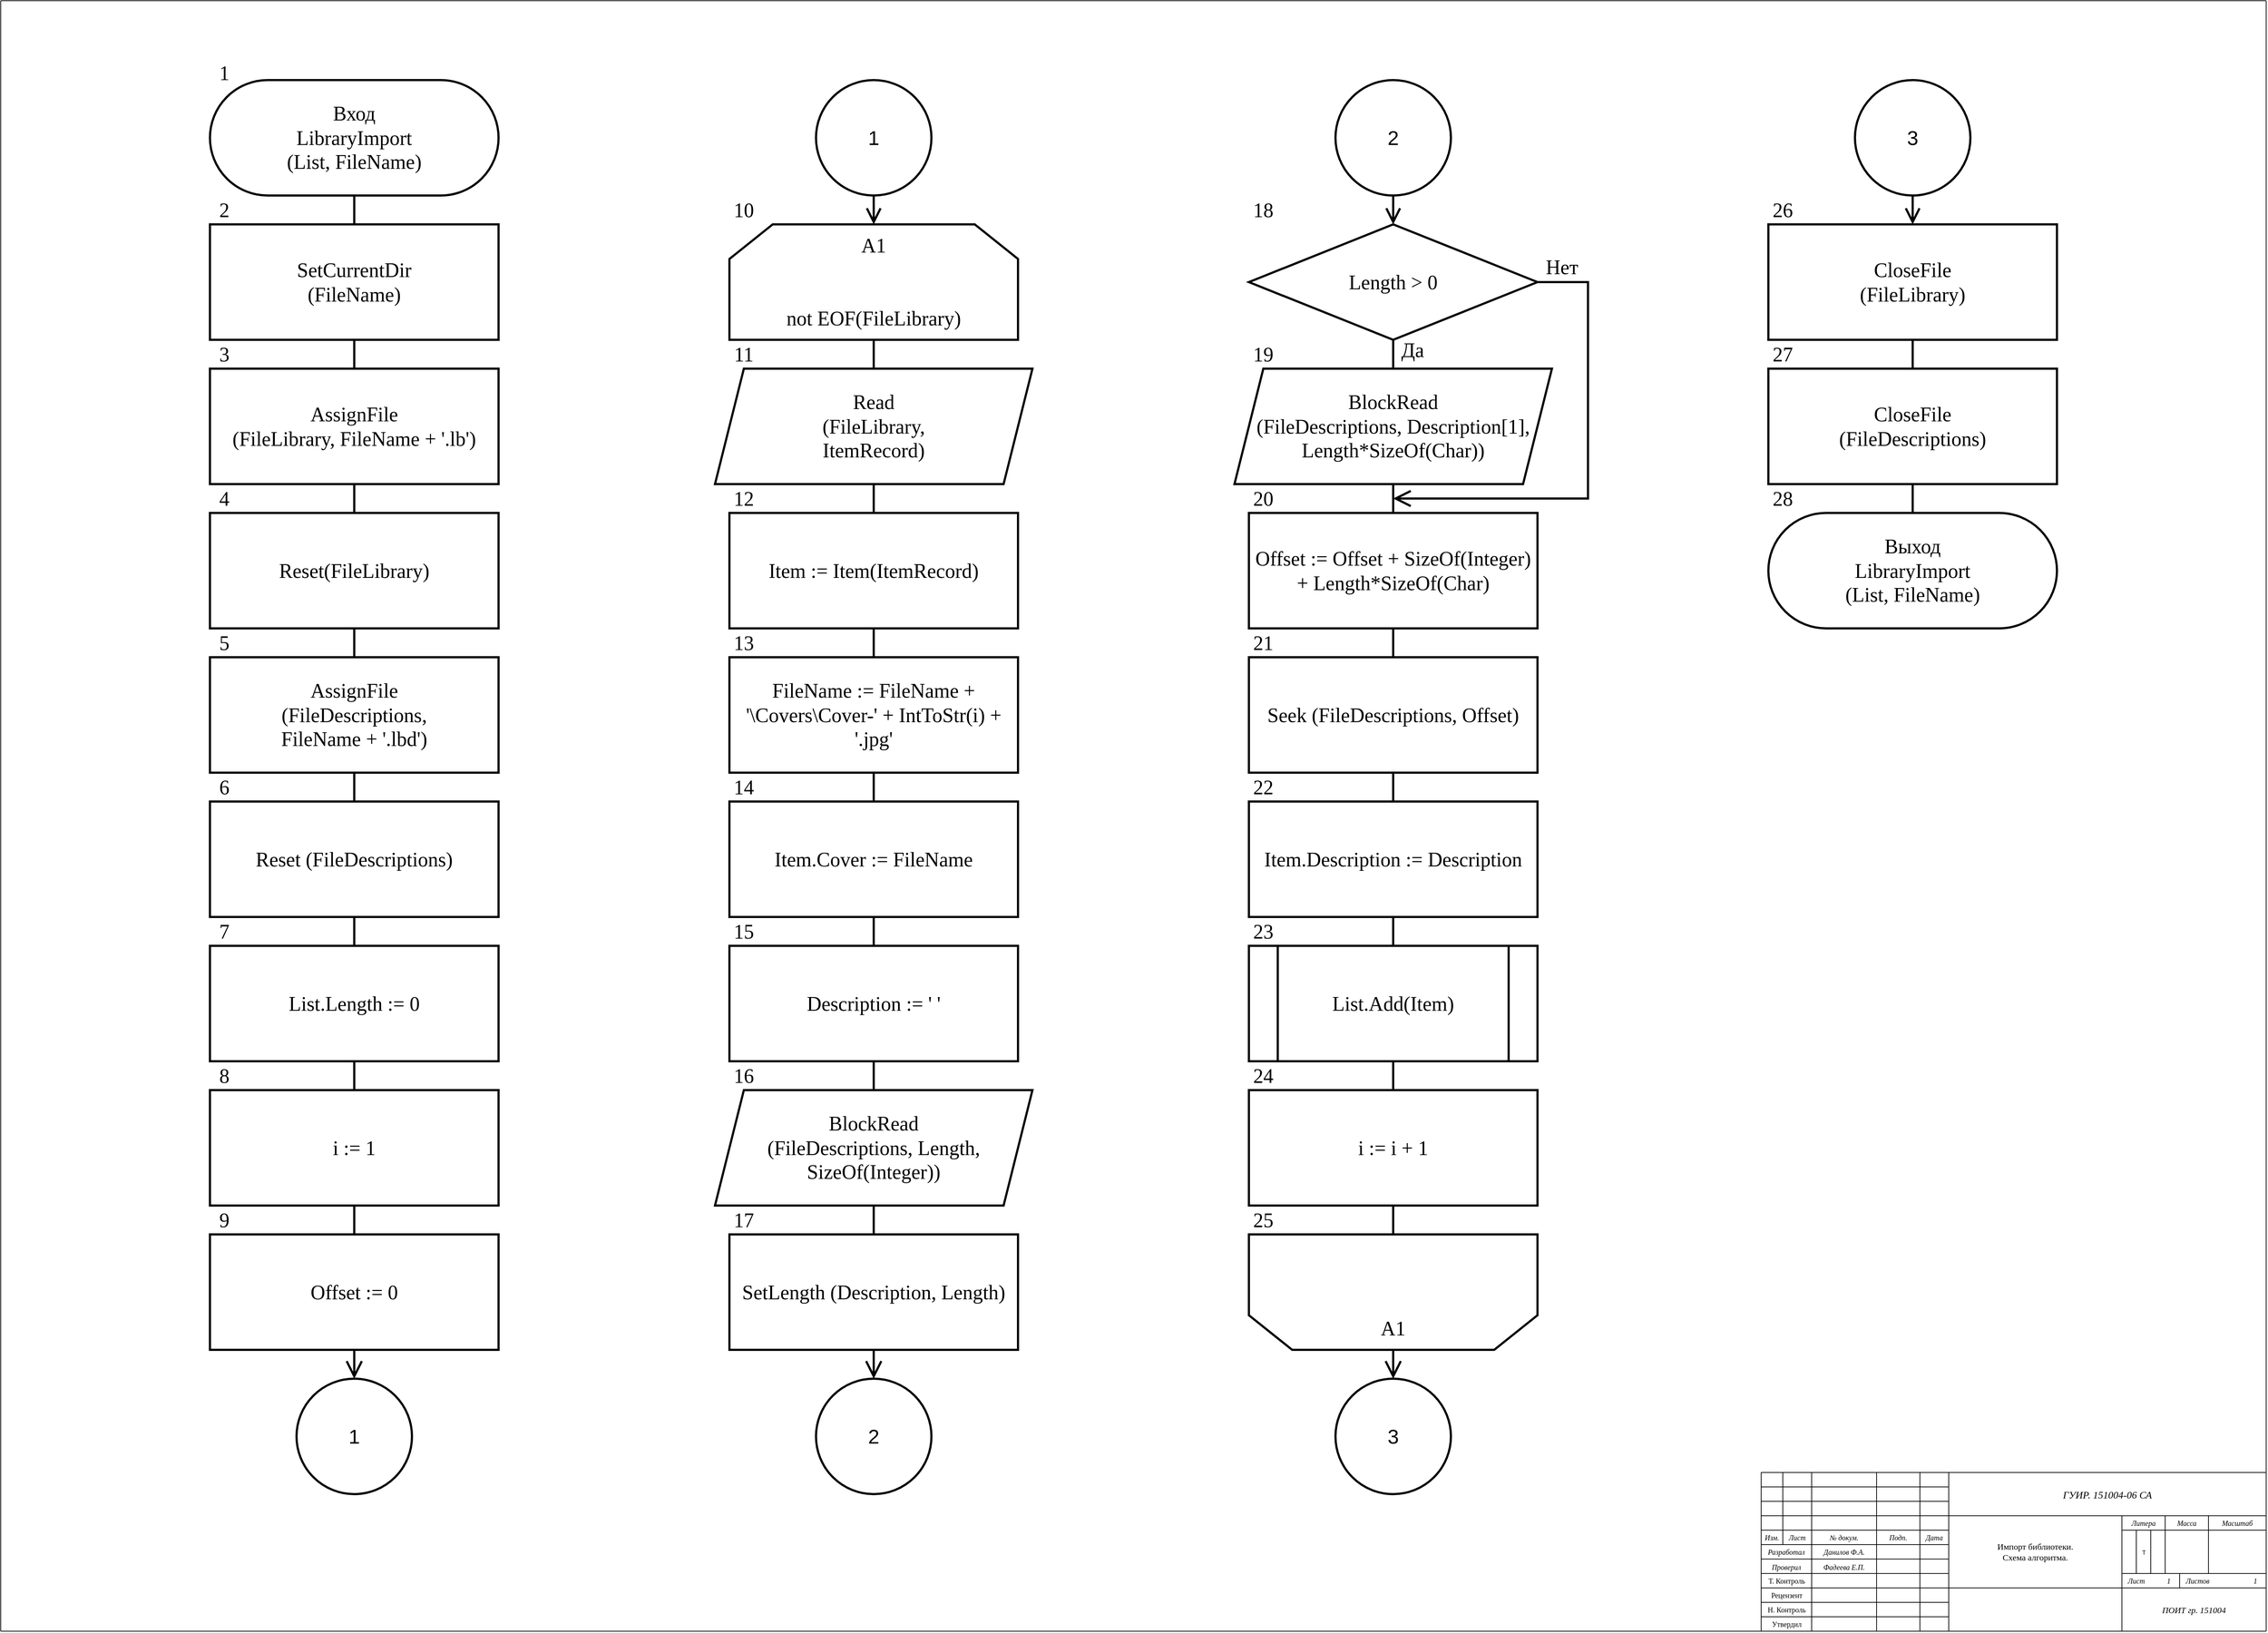 <mxfile version="16.5.1" type="device" pages="4"><diagram id="b_TIV87pcosbFDb4-95I" name="Page-1"><mxGraphModel dx="813" dy="490" grid="1" gridSize="10" guides="1" tooltips="1" connect="1" arrows="1" fold="1" page="1" pageScale="1" pageWidth="3300" pageHeight="2339" math="0" shadow="0"><root><mxCell id="0"/><mxCell id="1" parent="0"/><mxCell id="flblZkYbyNQ9tiGkdh4v-29" value="" style="group;strokeWidth=1;" parent="1" vertex="1" connectable="0"><mxGeometry x="2560" y="2080" width="700" height="220" as="geometry"/></mxCell><mxCell id="U5MXIK-24vMOK5HsXXuc-69" style="vsdxID=8;edgeStyle=none;startArrow=none;endArrow=none;startSize=5;endSize=5;strokeColor=#000000;spacingTop=0;spacingBottom=0;spacingLeft=0;spacingRight=0;verticalAlign=middle;html=1;labelBackgroundColor=#ffffff;rounded=0;strokeWidth=1;" parent="flblZkYbyNQ9tiGkdh4v-29" edge="1"><mxGeometry relative="1" as="geometry"><mxPoint as="offset"/><Array as="points"/><mxPoint as="sourcePoint"/><mxPoint x="700" as="targetPoint"/></mxGeometry></mxCell><mxCell id="U5MXIK-24vMOK5HsXXuc-68" style="vsdxID=6;edgeStyle=none;startArrow=none;endArrow=none;startSize=5;endSize=5;strokeColor=#000000;spacingTop=0;spacingBottom=0;spacingLeft=0;spacingRight=0;verticalAlign=middle;html=1;labelBackgroundColor=#ffffff;rounded=0;strokeWidth=1;" parent="flblZkYbyNQ9tiGkdh4v-29" edge="1"><mxGeometry relative="1" as="geometry"><mxPoint x="10" as="offset"/><Array as="points"/><mxPoint y="220" as="sourcePoint"/><mxPoint as="targetPoint"/></mxGeometry></mxCell><mxCell id="U5MXIK-24vMOK5HsXXuc-2" value="&lt;p style=&quot;margin-left: 0 ; margin-right: 0 ; margin-top: 0px ; margin-bottom: 0px ; text-indent: 0 ; direction: ltr&quot;&gt;&lt;font style=&quot;font-family: &amp;#34;times new roman&amp;#34; ; color: rgb(0 , 0 , 0) ; direction: ltr ; letter-spacing: 0px ; line-height: 140% ; opacity: 1&quot; size=&quot;1&quot;&gt;&lt;i&gt;Разработал&lt;/i&gt;&lt;/font&gt;&lt;/p&gt;" style="verticalAlign=middle;align=center;vsdxID=41;fillColor=none;gradientColor=none;shape=stencil(nZBLDoAgDERP0z3SIyjew0SURgSD+Lu9kMZoXLhwN9O+tukAlrNpJg1SzDH4QW/URgNYgZTkjA4UkwJUgGXng+6DX1zLfmoymdXo17xh5zmRJ6Q42BWCfc2oJfdAr+Yv+AP9Cb7OJ3H/2JG1HNGz/84klThPVCc=);strokeColor=none;labelBackgroundColor=none;rounded=0;html=1;whiteSpace=wrap;strokeWidth=1;" parent="flblZkYbyNQ9tiGkdh4v-29" vertex="1"><mxGeometry y="100" width="70" height="20" as="geometry"/></mxCell><mxCell id="U5MXIK-24vMOK5HsXXuc-4" value="&lt;p style=&quot;margin-left: 0 ; margin-right: 0 ; margin-top: 0px ; margin-bottom: 0px ; text-indent: 0 ; direction: ltr&quot;&gt;&lt;font style=&quot;font-family: &amp;#34;times new roman&amp;#34; ; color: rgb(0 , 0 , 0) ; direction: ltr ; letter-spacing: 0px ; line-height: 140% ; opacity: 1&quot; size=&quot;1&quot;&gt;&lt;i&gt;Подп.&lt;/i&gt;&lt;/font&gt;&lt;font style=&quot;font-size: 12px ; font-family: &amp;#34;times new roman&amp;#34; ; color: #000000 ; direction: ltr ; letter-spacing: 0px ; line-height: 140% ; opacity: 1&quot;&gt;&lt;br&gt;&lt;/font&gt;&lt;/p&gt;" style="verticalAlign=middle;align=center;vsdxID=45;fillColor=none;gradientColor=none;shape=stencil(nZBLDoAgDERP0z3SIyjew0SURgSD+Lu9kMZoXLhwN9O+tukAlrNpJg1SzDH4QW/URgNYgZTkjA4UkwJUgGXng+6DX1zLfmoymdXo17xh5zmRJ6Q42BWCfc2oJfdAr+Yv+AP9Cb7OJ3H/2JG1HNGz/84klThPVCc=);strokeColor=none;labelBackgroundColor=none;rounded=0;html=1;whiteSpace=wrap;strokeWidth=1;" parent="flblZkYbyNQ9tiGkdh4v-29" vertex="1"><mxGeometry x="160" y="80" width="60" height="20" as="geometry"/></mxCell><mxCell id="U5MXIK-24vMOK5HsXXuc-5" value="&lt;p style=&quot;margin-left: 0 ; margin-right: 0 ; margin-top: 0px ; margin-bottom: 0px ; text-indent: 0 ; direction: ltr&quot;&gt;&lt;font style=&quot;font-family: &amp;#34;times new roman&amp;#34; ; color: rgb(0 , 0 , 0) ; direction: ltr ; letter-spacing: 0px ; line-height: 140% ; opacity: 1&quot; size=&quot;1&quot;&gt;&lt;i&gt;Литера&lt;/i&gt;&lt;/font&gt;&lt;font style=&quot;font-size: 12px ; font-family: &amp;#34;times new roman&amp;#34; ; color: #000000 ; direction: ltr ; letter-spacing: 0px ; line-height: 140% ; opacity: 1&quot;&gt;&lt;br&gt;&lt;/font&gt;&lt;/p&gt;" style="verticalAlign=middle;align=center;vsdxID=46;fillColor=none;gradientColor=none;shape=stencil(nZBLDoAgDERP0z3SIyjew0SURgSD+Lu9kMZoXLhwN9O+tukAlrNpJg1SzDH4QW/URgNYgZTkjA4UkwJUgGXng+6DX1zLfmoymdXo17xh5zmRJ6Q42BWCfc2oJfdAr+Yv+AP9Cb7OJ3H/2JG1HNGz/84klThPVCc=);strokeColor=none;labelBackgroundColor=none;rounded=0;html=1;whiteSpace=wrap;strokeWidth=1;" parent="flblZkYbyNQ9tiGkdh4v-29" vertex="1"><mxGeometry x="500" y="60" width="60" height="20" as="geometry"/></mxCell><mxCell id="U5MXIK-24vMOK5HsXXuc-7" style="vsdxID=48;edgeStyle=none;startArrow=none;endArrow=none;startSize=5;endSize=5;strokeColor=#000000;spacingTop=0;spacingBottom=0;spacingLeft=0;spacingRight=0;verticalAlign=middle;html=1;labelBackgroundColor=#ffffff;rounded=0;strokeWidth=1;" parent="flblZkYbyNQ9tiGkdh4v-29" edge="1"><mxGeometry relative="1" as="geometry"><mxPoint x="10" as="offset"/><Array as="points"><mxPoint x="580" y="150"/></Array><mxPoint x="580" y="160" as="sourcePoint"/><mxPoint x="580" y="140" as="targetPoint"/></mxGeometry></mxCell><mxCell id="U5MXIK-24vMOK5HsXXuc-9" value="&lt;p style=&quot;margin-left: 0 ; margin-right: 0 ; margin-top: 0px ; margin-bottom: 0px ; text-indent: 0 ; direction: ltr&quot;&gt;&lt;font style=&quot;font-family: &amp;#34;times new roman&amp;#34; ; color: rgb(0 , 0 , 0) ; direction: ltr ; letter-spacing: 0px ; line-height: 140% ; opacity: 1&quot; size=&quot;1&quot;&gt;&lt;i style=&quot;font-size: 14px&quot;&gt;ГУИР. 151004-06 СА&lt;/i&gt;&lt;/font&gt;&lt;font style=&quot;font-size: 19px ; font-family: &amp;#34;times new roman&amp;#34; ; color: #000000 ; direction: ltr ; letter-spacing: 0px ; line-height: 140% ; opacity: 1&quot;&gt;&lt;br&gt;&lt;/font&gt;&lt;/p&gt;" style="verticalAlign=middle;align=center;vsdxID=50;fillColor=none;gradientColor=none;shape=stencil(nZBLDoAgDERP0z3SIyjew0SURgSD+Lu9kMZoXLhwN9O+tukAlrNpJg1SzDH4QW/URgNYgZTkjA4UkwJUgGXng+6DX1zLfmoymdXo17xh5zmRJ6Q42BWCfc2oJfdAr+Yv+AP9Cb7OJ3H/2JG1HNGz/84klThPVCc=);strokeColor=none;labelBackgroundColor=none;rounded=0;html=1;whiteSpace=wrap;strokeWidth=1;" parent="flblZkYbyNQ9tiGkdh4v-29" vertex="1"><mxGeometry x="260" width="440" height="60" as="geometry"/></mxCell><mxCell id="U5MXIK-24vMOK5HsXXuc-14" value="&lt;p style=&quot;margin: 0px ; text-indent: 0px ; direction: ltr&quot;&gt;&lt;font style=&quot;font-size: 12px&quot;&gt;&lt;span style=&quot;font-family: &amp;#34;times new roman&amp;#34;&quot;&gt;Импорт библиотеки.&lt;/span&gt;&lt;br&gt;&lt;/font&gt;&lt;/p&gt;&lt;p style=&quot;margin: 0px ; text-indent: 0px ; direction: ltr&quot;&gt;&lt;font face=&quot;times new roman&quot; style=&quot;font-size: 12px&quot;&gt;Схема алгоритма.&lt;/font&gt;&lt;/p&gt;" style="verticalAlign=middle;align=center;vsdxID=51;fillColor=none;gradientColor=none;shape=stencil(nZBLDoAgDERP0z3SIyjew0SURgSD+Lu9kMZoXLhwN9O+tukAlrNpJg1SzDH4QW/URgNYgZTkjA4UkwJUgGXng+6DX1zLfmoymdXo17xh5zmRJ6Q42BWCfc2oJfdAr+Yv+AP9Cb7OJ3H/2JG1HNGz/84klThPVCc=);strokeColor=none;labelBackgroundColor=none;rounded=0;html=1;whiteSpace=wrap;strokeWidth=1;" parent="flblZkYbyNQ9tiGkdh4v-29" vertex="1"><mxGeometry x="260" y="60" width="240" height="100" as="geometry"/></mxCell><mxCell id="U5MXIK-24vMOK5HsXXuc-66" style="vsdxID=1;edgeStyle=none;startArrow=none;endArrow=none;startSize=5;endSize=5;strokeColor=#000000;spacingTop=0;spacingBottom=0;spacingLeft=0;spacingRight=0;verticalAlign=middle;html=1;labelBackgroundColor=#ffffff;rounded=0;strokeWidth=1;" parent="flblZkYbyNQ9tiGkdh4v-29" edge="1"><mxGeometry relative="1" as="geometry"><mxPoint x="10" as="offset"/><Array as="points"/><mxPoint x="500" y="220" as="sourcePoint"/><mxPoint x="500" y="60" as="targetPoint"/></mxGeometry></mxCell><mxCell id="U5MXIK-24vMOK5HsXXuc-67" style="vsdxID=4;edgeStyle=none;startArrow=none;endArrow=none;startSize=5;endSize=5;strokeColor=#000000;spacingTop=0;spacingBottom=0;spacingLeft=0;spacingRight=0;verticalAlign=middle;html=1;labelBackgroundColor=#ffffff;rounded=0;strokeWidth=1;" parent="flblZkYbyNQ9tiGkdh4v-29" edge="1"><mxGeometry relative="1" as="geometry"><mxPoint x="10" as="offset"/><Array as="points"/><mxPoint x="260" y="220" as="sourcePoint"/><mxPoint x="260" as="targetPoint"/></mxGeometry></mxCell><mxCell id="U5MXIK-24vMOK5HsXXuc-70" style="vsdxID=11;edgeStyle=none;startArrow=none;endArrow=none;startSize=5;endSize=5;strokeColor=#000000;spacingTop=0;spacingBottom=0;spacingLeft=0;spacingRight=0;verticalAlign=middle;html=1;labelBackgroundColor=#ffffff;rounded=0;strokeWidth=1;" parent="flblZkYbyNQ9tiGkdh4v-29" edge="1"><mxGeometry relative="1" as="geometry"><Array as="points"/><mxPoint x="700" y="60" as="sourcePoint"/><mxPoint y="60" as="targetPoint"/></mxGeometry></mxCell><mxCell id="U5MXIK-24vMOK5HsXXuc-71" style="vsdxID=12;edgeStyle=none;startArrow=none;endArrow=none;startSize=5;endSize=5;strokeColor=#000000;spacingTop=0;spacingBottom=0;spacingLeft=0;spacingRight=0;verticalAlign=middle;html=1;labelBackgroundColor=#ffffff;rounded=0;strokeWidth=1;" parent="flblZkYbyNQ9tiGkdh4v-29" edge="1"><mxGeometry relative="1" as="geometry"><Array as="points"/><mxPoint x="700" y="160" as="sourcePoint"/><mxPoint y="160" as="targetPoint"/></mxGeometry></mxCell><mxCell id="U5MXIK-24vMOK5HsXXuc-72" style="vsdxID=13;edgeStyle=none;startArrow=none;endArrow=none;startSize=5;endSize=5;strokeColor=#000000;spacingTop=0;spacingBottom=0;spacingLeft=0;spacingRight=0;verticalAlign=middle;html=1;labelBackgroundColor=#ffffff;rounded=0;strokeWidth=1;" parent="flblZkYbyNQ9tiGkdh4v-29" edge="1"><mxGeometry relative="1" as="geometry"><Array as="points"/><mxPoint x="260" y="200" as="sourcePoint"/><mxPoint y="200" as="targetPoint"/></mxGeometry></mxCell><mxCell id="U5MXIK-24vMOK5HsXXuc-73" style="vsdxID=22;edgeStyle=none;startArrow=none;endArrow=none;startSize=5;endSize=5;strokeColor=#000000;spacingTop=0;spacingBottom=0;spacingLeft=0;spacingRight=0;verticalAlign=middle;html=1;labelBackgroundColor=#ffffff;rounded=0;strokeWidth=1;" parent="flblZkYbyNQ9tiGkdh4v-29" edge="1"><mxGeometry relative="1" as="geometry"><Array as="points"/><mxPoint x="260" y="180" as="sourcePoint"/><mxPoint y="180" as="targetPoint"/></mxGeometry></mxCell><mxCell id="U5MXIK-24vMOK5HsXXuc-74" style="vsdxID=23;edgeStyle=none;startArrow=none;endArrow=none;startSize=5;endSize=5;strokeColor=#000000;spacingTop=0;spacingBottom=0;spacingLeft=0;spacingRight=0;verticalAlign=middle;html=1;labelBackgroundColor=#ffffff;rounded=0;strokeWidth=1;" parent="flblZkYbyNQ9tiGkdh4v-29" edge="1"><mxGeometry relative="1" as="geometry"><Array as="points"/><mxPoint x="260" y="140" as="sourcePoint"/><mxPoint y="140" as="targetPoint"/></mxGeometry></mxCell><mxCell id="U5MXIK-24vMOK5HsXXuc-75" style="vsdxID=24;edgeStyle=none;startArrow=none;endArrow=none;startSize=5;endSize=5;strokeColor=#000000;spacingTop=0;spacingBottom=0;spacingLeft=0;spacingRight=0;verticalAlign=middle;html=1;labelBackgroundColor=#ffffff;rounded=0;strokeWidth=1;" parent="flblZkYbyNQ9tiGkdh4v-29" edge="1"><mxGeometry relative="1" as="geometry"><Array as="points"/><mxPoint x="260" y="120" as="sourcePoint"/><mxPoint y="120" as="targetPoint"/></mxGeometry></mxCell><mxCell id="U5MXIK-24vMOK5HsXXuc-76" style="vsdxID=25;edgeStyle=none;startArrow=none;endArrow=none;startSize=5;endSize=5;strokeColor=#000000;spacingTop=0;spacingBottom=0;spacingLeft=0;spacingRight=0;verticalAlign=middle;html=1;labelBackgroundColor=#ffffff;rounded=0;strokeWidth=1;" parent="flblZkYbyNQ9tiGkdh4v-29" edge="1"><mxGeometry relative="1" as="geometry"><Array as="points"/><mxPoint x="260" y="100" as="sourcePoint"/><mxPoint y="100" as="targetPoint"/></mxGeometry></mxCell><mxCell id="U5MXIK-24vMOK5HsXXuc-77" style="vsdxID=26;edgeStyle=none;startArrow=none;endArrow=none;startSize=5;endSize=5;strokeColor=#000000;spacingTop=0;spacingBottom=0;spacingLeft=0;spacingRight=0;verticalAlign=middle;html=1;labelBackgroundColor=#ffffff;rounded=0;strokeWidth=1;" parent="flblZkYbyNQ9tiGkdh4v-29" edge="1"><mxGeometry relative="1" as="geometry"><Array as="points"/><mxPoint x="260" y="80" as="sourcePoint"/><mxPoint y="80" as="targetPoint"/></mxGeometry></mxCell><mxCell id="U5MXIK-24vMOK5HsXXuc-78" style="vsdxID=27;edgeStyle=none;startArrow=none;endArrow=none;startSize=5;endSize=5;strokeColor=#000000;spacingTop=0;spacingBottom=0;spacingLeft=0;spacingRight=0;verticalAlign=middle;html=1;labelBackgroundColor=#ffffff;rounded=0;strokeWidth=1;" parent="flblZkYbyNQ9tiGkdh4v-29" edge="1"><mxGeometry relative="1" as="geometry"><Array as="points"/><mxPoint x="260" y="40" as="sourcePoint"/><mxPoint y="40" as="targetPoint"/></mxGeometry></mxCell><mxCell id="U5MXIK-24vMOK5HsXXuc-79" style="vsdxID=28;edgeStyle=none;startArrow=none;endArrow=none;startSize=5;endSize=5;strokeColor=#000000;spacingTop=0;spacingBottom=0;spacingLeft=0;spacingRight=0;verticalAlign=middle;html=1;labelBackgroundColor=#ffffff;rounded=0;strokeWidth=1;" parent="flblZkYbyNQ9tiGkdh4v-29" edge="1"><mxGeometry relative="1" as="geometry"><Array as="points"/><mxPoint x="260" y="20" as="sourcePoint"/><mxPoint y="20" as="targetPoint"/></mxGeometry></mxCell><mxCell id="U5MXIK-24vMOK5HsXXuc-80" style="vsdxID=29;edgeStyle=none;startArrow=none;endArrow=none;startSize=5;endSize=5;strokeColor=#000000;spacingTop=0;spacingBottom=0;spacingLeft=0;spacingRight=0;verticalAlign=middle;html=1;labelBackgroundColor=#ffffff;rounded=0;strokeWidth=1;" parent="flblZkYbyNQ9tiGkdh4v-29" edge="1"><mxGeometry relative="1" as="geometry"><Array as="points"/><mxPoint x="700" y="140" as="sourcePoint"/><mxPoint x="500" y="140" as="targetPoint"/></mxGeometry></mxCell><mxCell id="U5MXIK-24vMOK5HsXXuc-81" style="vsdxID=30;edgeStyle=none;startArrow=none;endArrow=none;startSize=5;endSize=5;strokeColor=#000000;spacingTop=0;spacingBottom=0;spacingLeft=0;spacingRight=0;verticalAlign=middle;html=1;labelBackgroundColor=#ffffff;rounded=0;strokeWidth=1;" parent="flblZkYbyNQ9tiGkdh4v-29" edge="1"><mxGeometry relative="1" as="geometry"><Array as="points"/><mxPoint x="700" y="80" as="sourcePoint"/><mxPoint x="500" y="80" as="targetPoint"/></mxGeometry></mxCell><mxCell id="U5MXIK-24vMOK5HsXXuc-82" style="vsdxID=31;edgeStyle=none;startArrow=none;endArrow=none;startSize=5;endSize=5;strokeColor=#000000;spacingTop=0;spacingBottom=0;spacingLeft=0;spacingRight=0;verticalAlign=middle;html=1;labelBackgroundColor=#ffffff;rounded=0;strokeWidth=1;" parent="flblZkYbyNQ9tiGkdh4v-29" edge="1"><mxGeometry relative="1" as="geometry"><mxPoint x="10" as="offset"/><Array as="points"/><mxPoint x="220" y="220" as="sourcePoint"/><mxPoint x="220" as="targetPoint"/></mxGeometry></mxCell><mxCell id="U5MXIK-24vMOK5HsXXuc-83" style="vsdxID=33;edgeStyle=none;startArrow=none;endArrow=none;startSize=5;endSize=5;strokeColor=#000000;spacingTop=0;spacingBottom=0;spacingLeft=0;spacingRight=0;verticalAlign=middle;html=1;labelBackgroundColor=#ffffff;rounded=0;strokeWidth=1;" parent="flblZkYbyNQ9tiGkdh4v-29" edge="1"><mxGeometry relative="1" as="geometry"><mxPoint x="10" as="offset"/><Array as="points"/><mxPoint x="160" y="220" as="sourcePoint"/><mxPoint x="160" as="targetPoint"/></mxGeometry></mxCell><mxCell id="U5MXIK-24vMOK5HsXXuc-84" style="vsdxID=34;edgeStyle=none;startArrow=none;endArrow=none;startSize=5;endSize=5;strokeColor=#000000;spacingTop=0;spacingBottom=0;spacingLeft=0;spacingRight=0;verticalAlign=middle;html=1;labelBackgroundColor=#ffffff;rounded=0;strokeWidth=1;" parent="flblZkYbyNQ9tiGkdh4v-29" edge="1"><mxGeometry relative="1" as="geometry"><mxPoint x="10" as="offset"/><Array as="points"/><mxPoint x="70" y="220" as="sourcePoint"/><mxPoint x="70" as="targetPoint"/></mxGeometry></mxCell><mxCell id="U5MXIK-24vMOK5HsXXuc-85" style="vsdxID=35;edgeStyle=none;startArrow=none;endArrow=none;startSize=5;endSize=5;strokeColor=#000000;spacingTop=0;spacingBottom=0;spacingLeft=0;spacingRight=0;verticalAlign=middle;html=1;labelBackgroundColor=#ffffff;rounded=0;strokeWidth=1;" parent="flblZkYbyNQ9tiGkdh4v-29" edge="1"><mxGeometry relative="1" as="geometry"><mxPoint x="10" as="offset"/><Array as="points"/><mxPoint x="30" y="100" as="sourcePoint"/><mxPoint x="30" as="targetPoint"/></mxGeometry></mxCell><mxCell id="U5MXIK-24vMOK5HsXXuc-86" style="vsdxID=36;edgeStyle=none;startArrow=none;endArrow=none;startSize=5;endSize=5;strokeColor=#000000;spacingTop=0;spacingBottom=0;spacingLeft=0;spacingRight=0;verticalAlign=middle;html=1;labelBackgroundColor=#ffffff;rounded=0;strokeWidth=1;" parent="flblZkYbyNQ9tiGkdh4v-29" edge="1"><mxGeometry relative="1" as="geometry"><mxPoint x="10" as="offset"/><Array as="points"/><mxPoint x="560" y="140" as="sourcePoint"/><mxPoint x="560" y="60" as="targetPoint"/></mxGeometry></mxCell><mxCell id="U5MXIK-24vMOK5HsXXuc-87" style="vsdxID=38;edgeStyle=none;startArrow=none;endArrow=none;startSize=5;endSize=5;strokeColor=#000000;spacingTop=0;spacingBottom=0;spacingLeft=0;spacingRight=0;verticalAlign=middle;html=1;labelBackgroundColor=#ffffff;rounded=0;strokeWidth=1;" parent="flblZkYbyNQ9tiGkdh4v-29" edge="1"><mxGeometry relative="1" as="geometry"><mxPoint x="10" as="offset"/><Array as="points"/><mxPoint x="620" y="140" as="sourcePoint"/><mxPoint x="620" y="60" as="targetPoint"/></mxGeometry></mxCell><mxCell id="U5MXIK-24vMOK5HsXXuc-88" style="vsdxID=39;edgeStyle=none;startArrow=none;endArrow=none;startSize=5;endSize=5;strokeColor=#000000;spacingTop=0;spacingBottom=0;spacingLeft=0;spacingRight=0;verticalAlign=middle;html=1;labelBackgroundColor=#ffffff;rounded=0;strokeWidth=1;" parent="flblZkYbyNQ9tiGkdh4v-29" edge="1"><mxGeometry relative="1" as="geometry"><mxPoint x="10" as="offset"/><Array as="points"/><mxPoint x="520" y="140" as="sourcePoint"/><mxPoint x="520" y="80" as="targetPoint"/></mxGeometry></mxCell><mxCell id="U5MXIK-24vMOK5HsXXuc-89" style="vsdxID=40;edgeStyle=none;startArrow=none;endArrow=none;startSize=5;endSize=5;strokeColor=#000000;spacingTop=0;spacingBottom=0;spacingLeft=0;spacingRight=0;verticalAlign=middle;html=1;labelBackgroundColor=#ffffff;rounded=0;strokeWidth=1;" parent="flblZkYbyNQ9tiGkdh4v-29" edge="1"><mxGeometry relative="1" as="geometry"><mxPoint x="10" as="offset"/><Array as="points"/><mxPoint x="540" y="140" as="sourcePoint"/><mxPoint x="540" y="80" as="targetPoint"/></mxGeometry></mxCell><mxCell id="U5MXIK-24vMOK5HsXXuc-6" value="&lt;p style=&quot;margin-left: 0 ; margin-right: 0 ; margin-top: 0px ; margin-bottom: 0px ; text-indent: 0 ; direction: ltr&quot;&gt;&lt;font style=&quot;font-family: &amp;#34;times new roman&amp;#34; ; color: rgb(0 , 0 , 0) ; direction: ltr ; letter-spacing: 0px ; line-height: 140% ; opacity: 1&quot; size=&quot;1&quot;&gt;&lt;i&gt;Лист&lt;/i&gt;&lt;/font&gt;&lt;font style=&quot;font-size: 12px ; font-family: &amp;#34;times new roman&amp;#34; ; color: #000000 ; direction: ltr ; letter-spacing: 0px ; line-height: 140% ; opacity: 1&quot;&gt;&lt;br&gt;&lt;/font&gt;&lt;/p&gt;" style="verticalAlign=middle;align=center;vsdxID=47;fillColor=none;gradientColor=none;shape=stencil(nZBLDoAgDERP0z3SIyjew0SURgSD+Lu9kMZoXLhwN9O+tukAlrNpJg1SzDH4QW/URgNYgZTkjA4UkwJUgGXng+6DX1zLfmoymdXo17xh5zmRJ6Q42BWCfc2oJfdAr+Yv+AP9Cb7OJ3H/2JG1HNGz/84klThPVCc=);strokeColor=none;labelBackgroundColor=none;rounded=0;html=1;whiteSpace=wrap;strokeWidth=1;" parent="flblZkYbyNQ9tiGkdh4v-29" vertex="1"><mxGeometry x="500" y="140" width="40" height="20" as="geometry"/></mxCell><mxCell id="flblZkYbyNQ9tiGkdh4v-3" value="&lt;p style=&quot;margin-left: 0 ; margin-right: 0 ; margin-top: 0px ; margin-bottom: 0px ; text-indent: 0 ; direction: ltr&quot;&gt;&lt;font style=&quot;font-family: &amp;#34;times new roman&amp;#34; ; color: rgb(0 , 0 , 0) ; direction: ltr ; letter-spacing: 0px ; line-height: 140% ; opacity: 1&quot; size=&quot;1&quot;&gt;&lt;i&gt;Листов&lt;/i&gt;&lt;/font&gt;&lt;font style=&quot;font-size: 12px ; font-family: &amp;#34;times new roman&amp;#34; ; color: #000000 ; direction: ltr ; letter-spacing: 0px ; line-height: 140% ; opacity: 1&quot;&gt;&lt;br&gt;&lt;/font&gt;&lt;/p&gt;" style="verticalAlign=middle;align=center;vsdxID=47;fillColor=none;gradientColor=none;shape=stencil(nZBLDoAgDERP0z3SIyjew0SURgSD+Lu9kMZoXLhwN9O+tukAlrNpJg1SzDH4QW/URgNYgZTkjA4UkwJUgGXng+6DX1zLfmoymdXo17xh5zmRJ6Q42BWCfc2oJfdAr+Yv+AP9Cb7OJ3H/2JG1HNGz/84klThPVCc=);strokeColor=none;labelBackgroundColor=none;rounded=0;html=1;whiteSpace=wrap;strokeWidth=1;" parent="flblZkYbyNQ9tiGkdh4v-29" vertex="1"><mxGeometry x="580" y="140" width="50" height="20" as="geometry"/></mxCell><mxCell id="flblZkYbyNQ9tiGkdh4v-5" value="&lt;p style=&quot;margin-left: 0 ; margin-right: 0 ; margin-top: 0px ; margin-bottom: 0px ; text-indent: 0 ; direction: ltr&quot;&gt;&lt;font style=&quot;font-family: &amp;#34;times new roman&amp;#34; ; color: rgb(0 , 0 , 0) ; direction: ltr ; letter-spacing: 0px ; line-height: 140% ; opacity: 1&quot; size=&quot;1&quot;&gt;&lt;i&gt;1&lt;/i&gt;&lt;/font&gt;&lt;font style=&quot;font-size: 12px ; font-family: &amp;#34;times new roman&amp;#34; ; color: #000000 ; direction: ltr ; letter-spacing: 0px ; line-height: 140% ; opacity: 1&quot;&gt;&lt;br&gt;&lt;/font&gt;&lt;/p&gt;" style="verticalAlign=middle;align=center;vsdxID=47;fillColor=none;gradientColor=none;shape=stencil(nZBLDoAgDERP0z3SIyjew0SURgSD+Lu9kMZoXLhwN9O+tukAlrNpJg1SzDH4QW/URgNYgZTkjA4UkwJUgGXng+6DX1zLfmoymdXo17xh5zmRJ6Q42BWCfc2oJfdAr+Yv+AP9Cb7OJ3H/2JG1HNGz/84klThPVCc=);strokeColor=none;labelBackgroundColor=none;rounded=0;html=1;whiteSpace=wrap;strokeWidth=1;" parent="flblZkYbyNQ9tiGkdh4v-29" vertex="1"><mxGeometry x="670" y="140" width="30" height="20" as="geometry"/></mxCell><mxCell id="flblZkYbyNQ9tiGkdh4v-6" value="&lt;p style=&quot;margin-left: 0 ; margin-right: 0 ; margin-top: 0px ; margin-bottom: 0px ; text-indent: 0 ; direction: ltr&quot;&gt;&lt;font style=&quot;font-family: &amp;#34;times new roman&amp;#34; ; color: rgb(0 , 0 , 0) ; direction: ltr ; letter-spacing: 0px ; line-height: 140% ; opacity: 1&quot; size=&quot;1&quot;&gt;&lt;i&gt;1&lt;/i&gt;&lt;/font&gt;&lt;font style=&quot;font-size: 12px ; font-family: &amp;#34;times new roman&amp;#34; ; color: #000000 ; direction: ltr ; letter-spacing: 0px ; line-height: 140% ; opacity: 1&quot;&gt;&lt;br&gt;&lt;/font&gt;&lt;/p&gt;" style="verticalAlign=middle;align=center;vsdxID=47;fillColor=none;gradientColor=none;shape=stencil(nZBLDoAgDERP0z3SIyjew0SURgSD+Lu9kMZoXLhwN9O+tukAlrNpJg1SzDH4QW/URgNYgZTkjA4UkwJUgGXng+6DX1zLfmoymdXo17xh5zmRJ6Q42BWCfc2oJfdAr+Yv+AP9Cb7OJ3H/2JG1HNGz/84klThPVCc=);strokeColor=none;labelBackgroundColor=none;rounded=0;html=1;whiteSpace=wrap;strokeWidth=1;" parent="flblZkYbyNQ9tiGkdh4v-29" vertex="1"><mxGeometry x="550" y="140" width="30" height="20" as="geometry"/></mxCell><mxCell id="flblZkYbyNQ9tiGkdh4v-7" value="&lt;p style=&quot;margin-left: 0 ; margin-right: 0 ; margin-top: 0px ; margin-bottom: 0px ; text-indent: 0 ; direction: ltr&quot;&gt;&lt;font style=&quot;font-family: &amp;#34;times new roman&amp;#34; ; color: rgb(0 , 0 , 0) ; direction: ltr ; letter-spacing: 0px ; line-height: 140% ; opacity: 1&quot; size=&quot;1&quot;&gt;&lt;i&gt;Масса&lt;/i&gt;&lt;/font&gt;&lt;font style=&quot;font-size: 12px ; font-family: &amp;#34;times new roman&amp;#34; ; color: #000000 ; direction: ltr ; letter-spacing: 0px ; line-height: 140% ; opacity: 1&quot;&gt;&lt;br&gt;&lt;/font&gt;&lt;/p&gt;" style="verticalAlign=middle;align=center;vsdxID=46;fillColor=none;gradientColor=none;shape=stencil(nZBLDoAgDERP0z3SIyjew0SURgSD+Lu9kMZoXLhwN9O+tukAlrNpJg1SzDH4QW/URgNYgZTkjA4UkwJUgGXng+6DX1zLfmoymdXo17xh5zmRJ6Q42BWCfc2oJfdAr+Yv+AP9Cb7OJ3H/2JG1HNGz/84klThPVCc=);strokeColor=none;labelBackgroundColor=none;rounded=0;html=1;whiteSpace=wrap;strokeWidth=1;" parent="flblZkYbyNQ9tiGkdh4v-29" vertex="1"><mxGeometry x="560" y="60" width="60" height="20" as="geometry"/></mxCell><mxCell id="flblZkYbyNQ9tiGkdh4v-8" value="&lt;p style=&quot;margin-left: 0 ; margin-right: 0 ; margin-top: 0px ; margin-bottom: 0px ; text-indent: 0 ; direction: ltr&quot;&gt;&lt;font style=&quot;font-family: &amp;#34;times new roman&amp;#34; ; color: rgb(0 , 0 , 0) ; direction: ltr ; letter-spacing: 0px ; line-height: 140% ; opacity: 1&quot; size=&quot;1&quot;&gt;&lt;i&gt;Масштаб&lt;/i&gt;&lt;/font&gt;&lt;font style=&quot;font-size: 12px ; font-family: &amp;#34;times new roman&amp;#34; ; color: #000000 ; direction: ltr ; letter-spacing: 0px ; line-height: 140% ; opacity: 1&quot;&gt;&lt;br&gt;&lt;/font&gt;&lt;/p&gt;" style="verticalAlign=middle;align=center;vsdxID=46;fillColor=none;gradientColor=none;shape=stencil(nZBLDoAgDERP0z3SIyjew0SURgSD+Lu9kMZoXLhwN9O+tukAlrNpJg1SzDH4QW/URgNYgZTkjA4UkwJUgGXng+6DX1zLfmoymdXo17xh5zmRJ6Q42BWCfc2oJfdAr+Yv+AP9Cb7OJ3H/2JG1HNGz/84klThPVCc=);strokeColor=none;labelBackgroundColor=none;rounded=0;html=1;whiteSpace=wrap;strokeWidth=1;" parent="flblZkYbyNQ9tiGkdh4v-29" vertex="1"><mxGeometry x="620" y="60" width="80" height="20" as="geometry"/></mxCell><mxCell id="U5MXIK-24vMOK5HsXXuc-8" value="&lt;p style=&quot;margin-left: 0 ; margin-right: 0 ; margin-top: 0px ; margin-bottom: 0px ; text-indent: 0 ; direction: ltr&quot;&gt;&lt;font style=&quot;font-family: &amp;#34;times new roman&amp;#34; ; color: rgb(0 , 0 , 0) ; direction: ltr ; letter-spacing: 0px ; line-height: 140% ; opacity: 1&quot; size=&quot;1&quot;&gt;&lt;i style=&quot;font-size: 12px&quot;&gt;ПОИТ гр. 151004&lt;/i&gt;&lt;/font&gt;&lt;font style=&quot;font-size: 16px ; font-family: &amp;#34;times new roman&amp;#34; ; color: #000000 ; direction: ltr ; letter-spacing: 0px ; line-height: 140% ; opacity: 1&quot;&gt;&lt;br&gt;&lt;/font&gt;&lt;/p&gt;" style="verticalAlign=middle;align=center;vsdxID=49;fillColor=none;gradientColor=none;shape=stencil(nZBLDoAgDERP0z3SIyjew0SURgSD+Lu9kMZoXLhwN9O+tukAlrNpJg1SzDH4QW/URgNYgZTkjA4UkwJUgGXng+6DX1zLfmoymdXo17xh5zmRJ6Q42BWCfc2oJfdAr+Yv+AP9Cb7OJ3H/2JG1HNGz/84klThPVCc=);strokeColor=none;labelBackgroundColor=none;rounded=0;html=1;whiteSpace=wrap;strokeWidth=1;" parent="flblZkYbyNQ9tiGkdh4v-29" vertex="1"><mxGeometry x="500" y="160" width="200" height="60" as="geometry"/></mxCell><mxCell id="flblZkYbyNQ9tiGkdh4v-12" value="&lt;p style=&quot;margin-left: 0 ; margin-right: 0 ; margin-top: 0px ; margin-bottom: 0px ; text-indent: 0 ; direction: ltr&quot;&gt;&lt;font style=&quot;font-family: &amp;#34;times new roman&amp;#34; ; color: rgb(0 , 0 , 0) ; direction: ltr ; letter-spacing: 0px ; line-height: 140% ; opacity: 1&quot; size=&quot;1&quot;&gt;&lt;i&gt;Изм.&lt;/i&gt;&lt;/font&gt;&lt;font style=&quot;font-size: 12px ; font-family: &amp;#34;times new roman&amp;#34; ; color: #000000 ; direction: ltr ; letter-spacing: 0px ; line-height: 140% ; opacity: 1&quot;&gt;&lt;br&gt;&lt;/font&gt;&lt;/p&gt;" style="verticalAlign=middle;align=center;vsdxID=45;fillColor=none;gradientColor=none;shape=stencil(nZBLDoAgDERP0z3SIyjew0SURgSD+Lu9kMZoXLhwN9O+tukAlrNpJg1SzDH4QW/URgNYgZTkjA4UkwJUgGXng+6DX1zLfmoymdXo17xh5zmRJ6Q42BWCfc2oJfdAr+Yv+AP9Cb7OJ3H/2JG1HNGz/84klThPVCc=);strokeColor=none;labelBackgroundColor=none;rounded=0;html=1;whiteSpace=wrap;strokeWidth=1;" parent="flblZkYbyNQ9tiGkdh4v-29" vertex="1"><mxGeometry y="80" width="30" height="20" as="geometry"/></mxCell><mxCell id="flblZkYbyNQ9tiGkdh4v-19" value="&lt;p style=&quot;margin-left: 0 ; margin-right: 0 ; margin-top: 0px ; margin-bottom: 0px ; text-indent: 0 ; direction: ltr&quot;&gt;&lt;font style=&quot;font-family: &amp;#34;times new roman&amp;#34; ; color: rgb(0 , 0 , 0) ; direction: ltr ; letter-spacing: 0px ; line-height: 140% ; opacity: 1&quot; size=&quot;1&quot;&gt;&lt;i&gt;Данилов Ф.А.&lt;/i&gt;&lt;/font&gt;&lt;/p&gt;" style="verticalAlign=middle;align=center;vsdxID=41;fillColor=none;gradientColor=none;shape=stencil(nZBLDoAgDERP0z3SIyjew0SURgSD+Lu9kMZoXLhwN9O+tukAlrNpJg1SzDH4QW/URgNYgZTkjA4UkwJUgGXng+6DX1zLfmoymdXo17xh5zmRJ6Q42BWCfc2oJfdAr+Yv+AP9Cb7OJ3H/2JG1HNGz/84klThPVCc=);strokeColor=none;labelBackgroundColor=none;rounded=0;html=1;whiteSpace=wrap;strokeWidth=1;" parent="flblZkYbyNQ9tiGkdh4v-29" vertex="1"><mxGeometry x="70" y="100" width="90" height="20" as="geometry"/></mxCell><mxCell id="ORajsjJcxbQu_IU-mkYe-1" value="&lt;font face=&quot;Times New Roman&quot; size=&quot;1&quot;&gt;Т. Контроль&lt;/font&gt;" style="text;html=1;align=center;verticalAlign=middle;resizable=0;points=[];autosize=1;strokeColor=none;strokeWidth=1;" parent="flblZkYbyNQ9tiGkdh4v-29" vertex="1"><mxGeometry y="140" width="70" height="20" as="geometry"/></mxCell><mxCell id="ORajsjJcxbQu_IU-mkYe-2" value="&lt;font face=&quot;Times New Roman&quot; style=&quot;font-size: 10px&quot;&gt;Рецензент&lt;/font&gt;" style="text;html=1;align=center;verticalAlign=middle;resizable=0;points=[];autosize=1;strokeColor=none;strokeWidth=1;" parent="flblZkYbyNQ9tiGkdh4v-29" vertex="1"><mxGeometry x="5" y="160" width="60" height="20" as="geometry"/></mxCell><mxCell id="ORajsjJcxbQu_IU-mkYe-3" value="&lt;font face=&quot;Times New Roman&quot; style=&quot;font-size: 10px&quot;&gt;Н. Контроль&lt;/font&gt;" style="text;html=1;align=center;verticalAlign=middle;resizable=0;points=[];autosize=1;strokeColor=none;strokeWidth=1;" parent="flblZkYbyNQ9tiGkdh4v-29" vertex="1"><mxGeometry y="180" width="70" height="20" as="geometry"/></mxCell><mxCell id="ORajsjJcxbQu_IU-mkYe-4" value="&lt;font face=&quot;Times New Roman&quot; style=&quot;font-size: 10px&quot;&gt;Утвердил&lt;/font&gt;" style="text;html=1;align=center;verticalAlign=middle;resizable=0;points=[];autosize=1;strokeColor=none;strokeWidth=1;" parent="flblZkYbyNQ9tiGkdh4v-29" vertex="1"><mxGeometry x="5" y="200" width="60" height="20" as="geometry"/></mxCell><mxCell id="ORajsjJcxbQu_IU-mkYe-6" value="&lt;font style=&quot;font-size: 8px&quot;&gt;Т&lt;/font&gt;" style="text;html=1;align=center;verticalAlign=middle;resizable=0;points=[];autosize=1;strokeColor=none;strokeWidth=1;" parent="1" vertex="1"><mxGeometry x="3080" y="2180" width="20" height="20" as="geometry"/></mxCell><mxCell id="CnC8G_ESOa53LpoftLvY-41" style="edgeStyle=orthogonalEdgeStyle;rounded=0;orthogonalLoop=1;jettySize=auto;html=1;exitX=0.5;exitY=1;exitDx=0;exitDy=0;entryX=0.5;entryY=0;entryDx=0;entryDy=0;fontSize=28;endArrow=none;endFill=0;strokeWidth=3;" parent="1" source="CnC8G_ESOa53LpoftLvY-1" target="CnC8G_ESOa53LpoftLvY-30" edge="1"><mxGeometry relative="1" as="geometry"/></mxCell><mxCell id="CnC8G_ESOa53LpoftLvY-1" value="&lt;font style=&quot;font-size: 28px;&quot;&gt;&lt;span style=&quot;font-family: &amp;quot;times new roman&amp;quot;; font-size: 28px;&quot;&gt;Вход&lt;/span&gt;&lt;br style=&quot;font-family: &amp;quot;times new roman&amp;quot;; font-size: 28px;&quot;&gt;&lt;span style=&quot;font-family: &amp;quot;times new roman&amp;quot;; font-size: 28px;&quot;&gt;LibraryImport&lt;/span&gt;&lt;br style=&quot;font-family: &amp;quot;times new roman&amp;quot;; font-size: 28px;&quot;&gt;&lt;span style=&quot;font-family: &amp;quot;times new roman&amp;quot;; font-size: 28px;&quot;&gt;(List, FileName)&lt;/span&gt;&lt;/font&gt;" style="rounded=1;whiteSpace=wrap;html=1;arcSize=50;fontSize=28;strokeWidth=3;" parent="1" vertex="1"><mxGeometry x="410" y="150" width="400" height="160" as="geometry"/></mxCell><mxCell id="CnC8G_ESOa53LpoftLvY-42" style="edgeStyle=orthogonalEdgeStyle;rounded=0;orthogonalLoop=1;jettySize=auto;html=1;exitX=0.5;exitY=1;exitDx=0;exitDy=0;entryX=0.5;entryY=0;entryDx=0;entryDy=0;fontSize=28;endArrow=none;endFill=0;strokeWidth=3;" parent="1" source="CnC8G_ESOa53LpoftLvY-30" target="CnC8G_ESOa53LpoftLvY-31" edge="1"><mxGeometry relative="1" as="geometry"/></mxCell><mxCell id="CnC8G_ESOa53LpoftLvY-30" value="&lt;font style=&quot;font-size: 28px;&quot;&gt;&lt;span style=&quot;font-size: 28px;&quot;&gt;SetCurrentDir&lt;/span&gt;&lt;br style=&quot;font-size: 28px;&quot;&gt;&lt;span style=&quot;font-size: 28px;&quot;&gt;(FileName)&lt;/span&gt;&lt;/font&gt;" style="rounded=0;whiteSpace=wrap;html=1;fontFamily=Times New Roman;fontSize=28;strokeWidth=3;" parent="1" vertex="1"><mxGeometry x="410" y="350" width="400" height="160" as="geometry"/></mxCell><mxCell id="CnC8G_ESOa53LpoftLvY-43" style="edgeStyle=orthogonalEdgeStyle;rounded=0;orthogonalLoop=1;jettySize=auto;html=1;exitX=0.5;exitY=1;exitDx=0;exitDy=0;entryX=0.5;entryY=0;entryDx=0;entryDy=0;fontSize=28;endArrow=none;endFill=0;strokeWidth=3;" parent="1" source="CnC8G_ESOa53LpoftLvY-31" target="CnC8G_ESOa53LpoftLvY-32" edge="1"><mxGeometry relative="1" as="geometry"/></mxCell><mxCell id="CnC8G_ESOa53LpoftLvY-31" value="&lt;span style=&quot;font-size: 28px&quot;&gt;AssignFile &lt;br&gt;(FileLibrary, FileName + '.lb')&lt;/span&gt;" style="rounded=0;whiteSpace=wrap;html=1;fontFamily=Times New Roman;fontSize=28;strokeWidth=3;" parent="1" vertex="1"><mxGeometry x="410" y="550" width="400" height="160" as="geometry"/></mxCell><mxCell id="CnC8G_ESOa53LpoftLvY-44" style="edgeStyle=orthogonalEdgeStyle;rounded=0;orthogonalLoop=1;jettySize=auto;html=1;exitX=0.5;exitY=1;exitDx=0;exitDy=0;entryX=0.5;entryY=0;entryDx=0;entryDy=0;fontSize=28;endArrow=none;endFill=0;strokeWidth=3;" parent="1" source="CnC8G_ESOa53LpoftLvY-32" target="CnC8G_ESOa53LpoftLvY-33" edge="1"><mxGeometry relative="1" as="geometry"/></mxCell><mxCell id="CnC8G_ESOa53LpoftLvY-32" value="&lt;span style=&quot;font-size: 28px;&quot;&gt;Reset(FileLibrary)&lt;/span&gt;" style="rounded=0;whiteSpace=wrap;html=1;fontFamily=Times New Roman;fontSize=28;strokeWidth=3;" parent="1" vertex="1"><mxGeometry x="410" y="750" width="400" height="160" as="geometry"/></mxCell><mxCell id="CnC8G_ESOa53LpoftLvY-45" style="edgeStyle=orthogonalEdgeStyle;rounded=0;orthogonalLoop=1;jettySize=auto;html=1;exitX=0.5;exitY=1;exitDx=0;exitDy=0;entryX=0.5;entryY=0;entryDx=0;entryDy=0;fontSize=28;endArrow=none;endFill=0;strokeWidth=3;" parent="1" source="CnC8G_ESOa53LpoftLvY-33" target="CnC8G_ESOa53LpoftLvY-34" edge="1"><mxGeometry relative="1" as="geometry"/></mxCell><mxCell id="CnC8G_ESOa53LpoftLvY-33" value="&lt;span style=&quot;font-size: 28px&quot;&gt;AssignFile &lt;br&gt;(FileDescriptions, &lt;br&gt;FileName + '.lbd')&lt;/span&gt;" style="rounded=0;whiteSpace=wrap;html=1;fontFamily=Times New Roman;fontSize=28;strokeWidth=3;" parent="1" vertex="1"><mxGeometry x="410" y="950" width="400" height="160" as="geometry"/></mxCell><mxCell id="CnC8G_ESOa53LpoftLvY-46" style="edgeStyle=orthogonalEdgeStyle;rounded=0;orthogonalLoop=1;jettySize=auto;html=1;exitX=0.5;exitY=1;exitDx=0;exitDy=0;entryX=0.5;entryY=0;entryDx=0;entryDy=0;fontSize=28;endArrow=none;endFill=0;strokeWidth=3;" parent="1" source="CnC8G_ESOa53LpoftLvY-34" edge="1"><mxGeometry relative="1" as="geometry"><mxPoint x="610" y="1350" as="targetPoint"/></mxGeometry></mxCell><mxCell id="CnC8G_ESOa53LpoftLvY-34" value="&lt;span style=&quot;font-size: 28px;&quot;&gt;Reset (FileDescriptions)&lt;/span&gt;" style="rounded=0;whiteSpace=wrap;html=1;fontFamily=Times New Roman;fontSize=28;strokeWidth=3;" parent="1" vertex="1"><mxGeometry x="410" y="1150" width="400" height="160" as="geometry"/></mxCell><mxCell id="CnC8G_ESOa53LpoftLvY-49" style="edgeStyle=orthogonalEdgeStyle;rounded=0;orthogonalLoop=1;jettySize=auto;html=1;exitX=0.5;exitY=1;exitDx=0;exitDy=0;entryX=0.5;entryY=0;entryDx=0;entryDy=0;fontSize=28;endArrow=none;endFill=0;strokeWidth=3;" parent="1" source="CnC8G_ESOa53LpoftLvY-36" target="CnC8G_ESOa53LpoftLvY-37" edge="1"><mxGeometry relative="1" as="geometry"/></mxCell><mxCell id="CnC8G_ESOa53LpoftLvY-36" value="&lt;span style=&quot;font-size: 28px;&quot;&gt;List.Length := 0&lt;/span&gt;" style="rounded=0;whiteSpace=wrap;html=1;fontFamily=Times New Roman;fontSize=28;strokeWidth=3;" parent="1" vertex="1"><mxGeometry x="410" y="1350" width="400" height="160" as="geometry"/></mxCell><mxCell id="CnC8G_ESOa53LpoftLvY-37" value="&lt;span style=&quot;font-size: 28px;&quot;&gt;i := 1&lt;/span&gt;" style="rounded=0;whiteSpace=wrap;html=1;fontFamily=Times New Roman;fontSize=28;strokeWidth=3;" parent="1" vertex="1"><mxGeometry x="410" y="1550" width="400" height="160" as="geometry"/></mxCell><mxCell id="CnC8G_ESOa53LpoftLvY-51" style="edgeStyle=orthogonalEdgeStyle;rounded=0;orthogonalLoop=1;jettySize=auto;html=1;exitX=0.5;exitY=1;exitDx=0;exitDy=0;entryX=0.5;entryY=0;entryDx=0;entryDy=0;fontSize=36;endArrow=open;endFill=0;strokeWidth=3;endSize=18;" parent="1" source="CnC8G_ESOa53LpoftLvY-37" target="CnC8G_ESOa53LpoftLvY-39" edge="1"><mxGeometry relative="1" as="geometry"/></mxCell><mxCell id="CnC8G_ESOa53LpoftLvY-38" value="&lt;span style=&quot;font-size: 28px;&quot;&gt;Offset := 0&lt;/span&gt;" style="rounded=0;whiteSpace=wrap;html=1;fontFamily=Times New Roman;fontSize=28;strokeWidth=3;" parent="1" vertex="1"><mxGeometry x="410" y="1750" width="400" height="160" as="geometry"/></mxCell><mxCell id="CnC8G_ESOa53LpoftLvY-39" value="1" style="ellipse;whiteSpace=wrap;html=1;aspect=fixed;fontSize=28;strokeWidth=3;" parent="1" vertex="1"><mxGeometry x="530" y="1950" width="160" height="160" as="geometry"/></mxCell><mxCell id="xP246U_oRyL0QLgV9J1J-2" style="edgeStyle=orthogonalEdgeStyle;rounded=0;jumpStyle=none;jumpSize=7;orthogonalLoop=1;jettySize=auto;html=1;exitX=0.5;exitY=1;exitDx=0;exitDy=0;entryX=0.5;entryY=0;entryDx=0;entryDy=0;fontSize=28;endArrow=open;endFill=0;startSize=6;endSize=16;strokeWidth=3;" edge="1" parent="1" source="2TMsVHfF6tpwx8hBFRLI-1" target="2TMsVHfF6tpwx8hBFRLI-4"><mxGeometry relative="1" as="geometry"/></mxCell><mxCell id="2TMsVHfF6tpwx8hBFRLI-1" value="1" style="ellipse;whiteSpace=wrap;html=1;aspect=fixed;fontSize=28;strokeWidth=3;" parent="1" vertex="1"><mxGeometry x="1250" y="150" width="160" height="160" as="geometry"/></mxCell><mxCell id="2TMsVHfF6tpwx8hBFRLI-14" style="edgeStyle=orthogonalEdgeStyle;rounded=0;orthogonalLoop=1;jettySize=auto;html=1;exitX=0.5;exitY=1;exitDx=0;exitDy=0;entryX=0.5;entryY=0;entryDx=0;entryDy=0;fontSize=28;endArrow=none;endFill=0;endSize=18;strokeWidth=3;" parent="1" source="2TMsVHfF6tpwx8hBFRLI-4" target="2TMsVHfF6tpwx8hBFRLI-10" edge="1"><mxGeometry relative="1" as="geometry"/></mxCell><mxCell id="2TMsVHfF6tpwx8hBFRLI-4" value="&lt;font style=&quot;font-size: 28px&quot;&gt;A1&lt;br style=&quot;font-size: 28px&quot;&gt;&lt;br&gt;&lt;br style=&quot;font-size: 28px&quot;&gt;not EOF(FileLibrary)&lt;/font&gt;" style="shape=loopLimit;whiteSpace=wrap;html=1;fontFamily=Times New Roman;fontSize=28;fontColor=none;strokeWidth=3;size=60;arcSize=20;" parent="1" vertex="1"><mxGeometry x="1130" y="350" width="400" height="160" as="geometry"/></mxCell><mxCell id="2TMsVHfF6tpwx8hBFRLI-12" style="edgeStyle=orthogonalEdgeStyle;rounded=0;orthogonalLoop=1;jettySize=auto;html=1;exitX=0.5;exitY=1;exitDx=0;exitDy=0;entryX=0.5;entryY=0;entryDx=0;entryDy=0;fontSize=36;endArrow=open;endFill=0;endSize=18;strokeWidth=3;" parent="1" source="2TMsVHfF6tpwx8hBFRLI-5" target="2TMsVHfF6tpwx8hBFRLI-11" edge="1"><mxGeometry relative="1" as="geometry"/></mxCell><mxCell id="2TMsVHfF6tpwx8hBFRLI-5" value="&lt;span style=&quot;font-size: 28px;&quot;&gt;BlockRead&lt;br style=&quot;font-size: 28px;&quot;&gt;(FileDescriptions, Length, SizeOf(Integer))&lt;/span&gt;" style="shape=parallelogram;perimeter=parallelogramPerimeter;whiteSpace=wrap;html=1;fixedSize=1;align=center;fontFamily=Times New Roman;fontSize=28;fontColor=none;size=40;strokeWidth=3;" parent="1" vertex="1"><mxGeometry x="1110" y="1550" width="440" height="160" as="geometry"/></mxCell><mxCell id="2TMsVHfF6tpwx8hBFRLI-16" style="edgeStyle=orthogonalEdgeStyle;rounded=0;orthogonalLoop=1;jettySize=auto;html=1;exitX=0.5;exitY=1;exitDx=0;exitDy=0;entryX=0.5;entryY=0;entryDx=0;entryDy=0;fontSize=28;endArrow=none;endFill=0;endSize=18;strokeWidth=3;" parent="1" source="2TMsVHfF6tpwx8hBFRLI-6" target="2TMsVHfF6tpwx8hBFRLI-7" edge="1"><mxGeometry relative="1" as="geometry"/></mxCell><mxCell id="2TMsVHfF6tpwx8hBFRLI-6" value="&lt;span style=&quot;font-size: 28px;&quot;&gt;Item := Item(ItemRecord)&lt;/span&gt;" style="rounded=0;whiteSpace=wrap;html=1;fontFamily=Times New Roman;fontSize=28;strokeWidth=3;" parent="1" vertex="1"><mxGeometry x="1130" y="750" width="400" height="160" as="geometry"/></mxCell><mxCell id="2TMsVHfF6tpwx8hBFRLI-17" style="edgeStyle=orthogonalEdgeStyle;rounded=0;orthogonalLoop=1;jettySize=auto;html=1;exitX=0.5;exitY=1;exitDx=0;exitDy=0;entryX=0.5;entryY=0;entryDx=0;entryDy=0;fontSize=28;endArrow=none;endFill=0;endSize=18;strokeWidth=3;" parent="1" source="2TMsVHfF6tpwx8hBFRLI-7" target="2TMsVHfF6tpwx8hBFRLI-8" edge="1"><mxGeometry relative="1" as="geometry"/></mxCell><mxCell id="2TMsVHfF6tpwx8hBFRLI-7" value="&lt;span style=&quot;font-size: 28px;&quot;&gt;FileName := FileName + '\Covers\Cover-' + IntToStr(i) + '.jpg'&lt;/span&gt;" style="rounded=0;whiteSpace=wrap;html=1;fontFamily=Times New Roman;fontSize=28;strokeWidth=3;" parent="1" vertex="1"><mxGeometry x="1130" y="950" width="400" height="160" as="geometry"/></mxCell><mxCell id="2TMsVHfF6tpwx8hBFRLI-18" style="edgeStyle=orthogonalEdgeStyle;rounded=0;orthogonalLoop=1;jettySize=auto;html=1;exitX=0.5;exitY=1;exitDx=0;exitDy=0;entryX=0.5;entryY=0;entryDx=0;entryDy=0;fontSize=28;endArrow=none;endFill=0;endSize=18;strokeWidth=3;" parent="1" source="2TMsVHfF6tpwx8hBFRLI-8" target="2TMsVHfF6tpwx8hBFRLI-9" edge="1"><mxGeometry relative="1" as="geometry"/></mxCell><mxCell id="2TMsVHfF6tpwx8hBFRLI-8" value="&lt;span style=&quot;font-size: 28px;&quot;&gt;Item.Cover := FileName&lt;/span&gt;" style="rounded=0;whiteSpace=wrap;html=1;fontFamily=Times New Roman;fontSize=28;strokeWidth=3;" parent="1" vertex="1"><mxGeometry x="1130" y="1150" width="400" height="160" as="geometry"/></mxCell><mxCell id="2TMsVHfF6tpwx8hBFRLI-19" style="edgeStyle=orthogonalEdgeStyle;rounded=0;orthogonalLoop=1;jettySize=auto;html=1;exitX=0.5;exitY=1;exitDx=0;exitDy=0;entryX=0.5;entryY=0;entryDx=0;entryDy=0;fontSize=28;endArrow=none;endFill=0;endSize=18;strokeWidth=3;" parent="1" source="2TMsVHfF6tpwx8hBFRLI-9" target="2TMsVHfF6tpwx8hBFRLI-5" edge="1"><mxGeometry relative="1" as="geometry"/></mxCell><mxCell id="2TMsVHfF6tpwx8hBFRLI-9" value="&lt;span style=&quot;font-size: 28px;&quot;&gt;Description := ' '&lt;/span&gt;" style="rounded=0;whiteSpace=wrap;html=1;fontFamily=Times New Roman;fontSize=28;strokeWidth=3;" parent="1" vertex="1"><mxGeometry x="1130" y="1350" width="400" height="160" as="geometry"/></mxCell><mxCell id="2TMsVHfF6tpwx8hBFRLI-15" style="edgeStyle=orthogonalEdgeStyle;rounded=0;orthogonalLoop=1;jettySize=auto;html=1;exitX=0.5;exitY=1;exitDx=0;exitDy=0;entryX=0.5;entryY=0;entryDx=0;entryDy=0;fontSize=28;endArrow=none;endFill=0;endSize=18;strokeWidth=3;" parent="1" source="2TMsVHfF6tpwx8hBFRLI-10" target="2TMsVHfF6tpwx8hBFRLI-6" edge="1"><mxGeometry relative="1" as="geometry"/></mxCell><mxCell id="2TMsVHfF6tpwx8hBFRLI-10" value="&lt;div style=&quot;font-size: 28px;&quot;&gt;&lt;span style=&quot;font-size: 28px;&quot;&gt;Read&lt;/span&gt;&lt;/div&gt;&lt;div style=&quot;font-size: 28px;&quot;&gt;&lt;span style=&quot;font-size: 28px;&quot;&gt;(FileLibrary,&lt;/span&gt;&lt;/div&gt;&lt;div style=&quot;font-size: 28px;&quot;&gt;&lt;span style=&quot;font-size: 28px;&quot;&gt;ItemRecord)&lt;/span&gt;&lt;/div&gt;" style="shape=parallelogram;perimeter=parallelogramPerimeter;whiteSpace=wrap;html=1;fixedSize=1;align=center;fontFamily=Times New Roman;fontSize=28;fontColor=none;size=40;strokeWidth=3;" parent="1" vertex="1"><mxGeometry x="1110" y="550" width="440" height="160" as="geometry"/></mxCell><mxCell id="2TMsVHfF6tpwx8hBFRLI-11" value="2" style="ellipse;whiteSpace=wrap;html=1;aspect=fixed;fontSize=28;strokeWidth=3;" parent="1" vertex="1"><mxGeometry x="1250" y="1950" width="160" height="160" as="geometry"/></mxCell><mxCell id="xP246U_oRyL0QLgV9J1J-1" style="edgeStyle=orthogonalEdgeStyle;rounded=0;orthogonalLoop=1;jettySize=auto;html=1;exitX=0.5;exitY=1;exitDx=0;exitDy=0;entryX=0.5;entryY=0;entryDx=0;entryDy=0;fontSize=28;endArrow=open;endFill=0;jumpSize=7;startSize=6;endSize=16;jumpStyle=none;strokeWidth=3;" edge="1" parent="1" source="2TMsVHfF6tpwx8hBFRLI-21" target="y9wphMyByvThpdOQHnNn-1"><mxGeometry relative="1" as="geometry"/></mxCell><mxCell id="2TMsVHfF6tpwx8hBFRLI-21" value="2" style="ellipse;whiteSpace=wrap;html=1;aspect=fixed;fontSize=28;strokeWidth=3;" parent="1" vertex="1"><mxGeometry x="1970" y="150" width="160" height="160" as="geometry"/></mxCell><mxCell id="UgYlP62YSW1YC3p-uzFH-1" value="&lt;span style=&quot;font-size: 28px;&quot;&gt;SetLength (Description, Length)&lt;/span&gt;" style="rounded=0;whiteSpace=wrap;html=1;fontFamily=Times New Roman;fontSize=28;strokeWidth=3;" parent="1" vertex="1"><mxGeometry x="1130" y="1750" width="400" height="160" as="geometry"/></mxCell><mxCell id="sXRpbbL0W0rS2auhRc8Z-2" style="edgeStyle=orthogonalEdgeStyle;rounded=0;orthogonalLoop=1;jettySize=auto;html=1;exitX=0.5;exitY=1;exitDx=0;exitDy=0;entryX=0.5;entryY=0;entryDx=0;entryDy=0;fontSize=28;endArrow=none;endFill=0;endSize=18;strokeWidth=3;" parent="1" source="y9wphMyByvThpdOQHnNn-1" target="t7qJZkhZlyLUCJDarOE8-1" edge="1"><mxGeometry relative="1" as="geometry"/></mxCell><mxCell id="r3NdgSaK5pzQhnX7Fa2P-1" style="edgeStyle=orthogonalEdgeStyle;rounded=0;orthogonalLoop=1;jettySize=auto;html=1;exitX=1;exitY=0.5;exitDx=0;exitDy=0;fontSize=28;endArrow=open;endFill=0;endSize=18;strokeWidth=3;" parent="1" source="y9wphMyByvThpdOQHnNn-1" edge="1"><mxGeometry relative="1" as="geometry"><mxPoint x="2050" y="730.0" as="targetPoint"/><Array as="points"><mxPoint x="2320" y="430"/><mxPoint x="2320" y="730"/></Array></mxGeometry></mxCell><mxCell id="y9wphMyByvThpdOQHnNn-1" value="&lt;font style=&quot;font-size: 28px;&quot;&gt;Length &amp;gt; 0&lt;/font&gt;" style="rhombus;whiteSpace=wrap;html=1;fontFamily=Times New Roman;fontSize=28;strokeWidth=3;" parent="1" vertex="1"><mxGeometry x="1850" y="350" width="400" height="160" as="geometry"/></mxCell><mxCell id="sXRpbbL0W0rS2auhRc8Z-16" style="edgeStyle=orthogonalEdgeStyle;rounded=0;orthogonalLoop=1;jettySize=auto;html=1;exitX=0.5;exitY=1;exitDx=0;exitDy=0;entryX=0.5;entryY=0;entryDx=0;entryDy=0;fontSize=28;endArrow=none;endFill=0;endSize=18;strokeWidth=3;" parent="1" source="t7qJZkhZlyLUCJDarOE8-1" target="sXRpbbL0W0rS2auhRc8Z-3" edge="1"><mxGeometry relative="1" as="geometry"/></mxCell><mxCell id="t7qJZkhZlyLUCJDarOE8-1" value="&lt;span style=&quot;font-size: 28px;&quot;&gt;BlockRead&lt;br style=&quot;font-size: 28px;&quot;&gt;(FileDescriptions, Description[1], Length*SizeOf(Char))&lt;/span&gt;" style="shape=parallelogram;perimeter=parallelogramPerimeter;whiteSpace=wrap;html=1;fixedSize=1;align=center;fontFamily=Times New Roman;fontSize=28;fontColor=none;size=40;strokeWidth=3;" parent="1" vertex="1"><mxGeometry x="1830" y="550" width="440" height="160" as="geometry"/></mxCell><mxCell id="sXRpbbL0W0rS2auhRc8Z-15" style="edgeStyle=orthogonalEdgeStyle;rounded=0;orthogonalLoop=1;jettySize=auto;html=1;exitX=0.5;exitY=1;exitDx=0;exitDy=0;entryX=0.5;entryY=0;entryDx=0;entryDy=0;fontSize=28;endArrow=none;endFill=0;endSize=18;strokeWidth=3;" parent="1" source="sXRpbbL0W0rS2auhRc8Z-3" target="sXRpbbL0W0rS2auhRc8Z-4" edge="1"><mxGeometry relative="1" as="geometry"/></mxCell><mxCell id="sXRpbbL0W0rS2auhRc8Z-3" value="&lt;span style=&quot;font-size: 28px;&quot;&gt;Offset := Offset + SizeOf(Integer) + Length*SizeOf(Char)&lt;/span&gt;" style="rounded=0;whiteSpace=wrap;html=1;fontFamily=Times New Roman;fontSize=28;strokeWidth=3;" parent="1" vertex="1"><mxGeometry x="1850" y="750" width="400" height="160" as="geometry"/></mxCell><mxCell id="sXRpbbL0W0rS2auhRc8Z-14" style="edgeStyle=orthogonalEdgeStyle;rounded=0;orthogonalLoop=1;jettySize=auto;html=1;exitX=0.5;exitY=1;exitDx=0;exitDy=0;entryX=0.5;entryY=0;entryDx=0;entryDy=0;fontSize=28;endArrow=none;endFill=0;endSize=18;strokeWidth=3;" parent="1" source="sXRpbbL0W0rS2auhRc8Z-4" target="sXRpbbL0W0rS2auhRc8Z-5" edge="1"><mxGeometry relative="1" as="geometry"/></mxCell><mxCell id="sXRpbbL0W0rS2auhRc8Z-4" value="&lt;span style=&quot;font-size: 28px;&quot;&gt;Seek (FileDescriptions, Offset)&lt;/span&gt;" style="rounded=0;whiteSpace=wrap;html=1;fontFamily=Times New Roman;fontSize=28;strokeWidth=3;" parent="1" vertex="1"><mxGeometry x="1850" y="950" width="400" height="160" as="geometry"/></mxCell><mxCell id="sXRpbbL0W0rS2auhRc8Z-13" style="edgeStyle=orthogonalEdgeStyle;rounded=0;orthogonalLoop=1;jettySize=auto;html=1;exitX=0.5;exitY=1;exitDx=0;exitDy=0;entryX=0.5;entryY=0;entryDx=0;entryDy=0;fontSize=28;endArrow=none;endFill=0;endSize=18;strokeWidth=3;" parent="1" source="sXRpbbL0W0rS2auhRc8Z-5" target="sXRpbbL0W0rS2auhRc8Z-7" edge="1"><mxGeometry relative="1" as="geometry"/></mxCell><mxCell id="sXRpbbL0W0rS2auhRc8Z-5" value="&lt;span style=&quot;font-size: 28px;&quot;&gt;Item.Description := Description&lt;/span&gt;" style="rounded=0;whiteSpace=wrap;html=1;fontFamily=Times New Roman;fontSize=28;strokeWidth=3;" parent="1" vertex="1"><mxGeometry x="1850" y="1150" width="400" height="160" as="geometry"/></mxCell><mxCell id="sXRpbbL0W0rS2auhRc8Z-12" style="edgeStyle=orthogonalEdgeStyle;rounded=0;orthogonalLoop=1;jettySize=auto;html=1;exitX=0.5;exitY=1;exitDx=0;exitDy=0;entryX=0.5;entryY=0;entryDx=0;entryDy=0;fontSize=28;endArrow=none;endFill=0;endSize=18;strokeWidth=3;" parent="1" source="sXRpbbL0W0rS2auhRc8Z-7" target="sXRpbbL0W0rS2auhRc8Z-8" edge="1"><mxGeometry relative="1" as="geometry"/></mxCell><mxCell id="sXRpbbL0W0rS2auhRc8Z-7" value="&lt;span style=&quot;font-size: 28px;&quot;&gt;&lt;font style=&quot;font-size: 28px;&quot;&gt;List.Add(Item)&lt;/font&gt;&lt;/span&gt;" style="shape=process;whiteSpace=wrap;html=1;backgroundOutline=1;fontFamily=Times New Roman;fontSize=28;strokeWidth=3;" parent="1" vertex="1"><mxGeometry x="1850" y="1350" width="400" height="160" as="geometry"/></mxCell><mxCell id="sXRpbbL0W0rS2auhRc8Z-8" value="&lt;span style=&quot;font-size: 28px;&quot;&gt;i := i + 1&lt;/span&gt;" style="rounded=0;whiteSpace=wrap;html=1;fontFamily=Times New Roman;fontSize=28;strokeWidth=3;" parent="1" vertex="1"><mxGeometry x="1850" y="1550" width="400" height="160" as="geometry"/></mxCell><mxCell id="sXRpbbL0W0rS2auhRc8Z-10" style="edgeStyle=orthogonalEdgeStyle;rounded=0;orthogonalLoop=1;jettySize=auto;html=1;exitX=0.5;exitY=1;exitDx=0;exitDy=0;entryX=0.5;entryY=0;entryDx=0;entryDy=0;fontSize=36;endArrow=open;endFill=0;endSize=18;strokeWidth=3;" parent="1" source="sXRpbbL0W0rS2auhRc8Z-8" target="sXRpbbL0W0rS2auhRc8Z-11" edge="1"><mxGeometry relative="1" as="geometry"><mxPoint x="2050" y="1910" as="sourcePoint"/></mxGeometry></mxCell><mxCell id="sXRpbbL0W0rS2auhRc8Z-11" value="3" style="ellipse;whiteSpace=wrap;html=1;aspect=fixed;fontSize=28;strokeWidth=3;" parent="1" vertex="1"><mxGeometry x="1970" y="1950" width="160" height="160" as="geometry"/></mxCell><mxCell id="xP246U_oRyL0QLgV9J1J-3" style="edgeStyle=orthogonalEdgeStyle;rounded=0;jumpStyle=none;jumpSize=7;orthogonalLoop=1;jettySize=auto;html=1;exitX=0.5;exitY=1;exitDx=0;exitDy=0;entryX=0.5;entryY=0;entryDx=0;entryDy=0;fontSize=28;endArrow=open;endFill=0;startSize=6;endSize=16;strokeWidth=3;" edge="1" parent="1" source="sXRpbbL0W0rS2auhRc8Z-17" target="sXRpbbL0W0rS2auhRc8Z-22"><mxGeometry relative="1" as="geometry"/></mxCell><mxCell id="sXRpbbL0W0rS2auhRc8Z-17" value="3" style="ellipse;whiteSpace=wrap;html=1;aspect=fixed;fontSize=28;strokeWidth=3;" parent="1" vertex="1"><mxGeometry x="2690" y="150" width="160" height="160" as="geometry"/></mxCell><mxCell id="sXRpbbL0W0rS2auhRc8Z-19" value="&lt;span style=&quot;font-size: 28px&quot;&gt;&lt;br style=&quot;font-size: 28px&quot;&gt;&lt;br&gt;&lt;br style=&quot;font-size: 28px&quot;&gt;A1&lt;/span&gt;" style="shape=loopLimit;whiteSpace=wrap;html=1;fontFamily=Times New Roman;fontSize=28;fontColor=none;strokeWidth=3;size=60;arcSize=20;direction=west;" parent="1" vertex="1"><mxGeometry x="1850" y="1750" width="400" height="160" as="geometry"/></mxCell><mxCell id="r3NdgSaK5pzQhnX7Fa2P-38" style="edgeStyle=orthogonalEdgeStyle;rounded=0;orthogonalLoop=1;jettySize=auto;html=1;exitX=0.5;exitY=1;exitDx=0;exitDy=0;entryX=0.5;entryY=0;entryDx=0;entryDy=0;fontSize=28;endArrow=none;endFill=0;endSize=18;strokeWidth=3;" parent="1" source="sXRpbbL0W0rS2auhRc8Z-22" target="sXRpbbL0W0rS2auhRc8Z-23" edge="1"><mxGeometry relative="1" as="geometry"/></mxCell><mxCell id="sXRpbbL0W0rS2auhRc8Z-22" value="&lt;span style=&quot;font-size: 28px;&quot;&gt;CloseFile&lt;br style=&quot;font-size: 28px;&quot;&gt;(FileLibrary)&lt;br style=&quot;font-size: 28px;&quot;&gt;&lt;/span&gt;" style="rounded=0;whiteSpace=wrap;html=1;fontFamily=Times New Roman;fontSize=28;strokeWidth=3;" parent="1" vertex="1"><mxGeometry x="2570" y="350" width="400" height="160" as="geometry"/></mxCell><mxCell id="r3NdgSaK5pzQhnX7Fa2P-37" style="edgeStyle=orthogonalEdgeStyle;rounded=0;orthogonalLoop=1;jettySize=auto;html=1;exitX=0.5;exitY=1;exitDx=0;exitDy=0;fontSize=28;endArrow=none;endFill=0;endSize=18;strokeWidth=3;entryX=0.5;entryY=0;entryDx=0;entryDy=0;" parent="1" source="sXRpbbL0W0rS2auhRc8Z-23" target="sXRpbbL0W0rS2auhRc8Z-25" edge="1"><mxGeometry relative="1" as="geometry"><mxPoint x="2769.857" y="940" as="targetPoint"/></mxGeometry></mxCell><mxCell id="sXRpbbL0W0rS2auhRc8Z-23" value="&lt;span style=&quot;font-size: 28px;&quot;&gt;CloseFile&lt;br style=&quot;font-size: 28px;&quot;&gt;(FileDescriptions)&lt;br style=&quot;font-size: 28px;&quot;&gt;&lt;/span&gt;" style="rounded=0;whiteSpace=wrap;html=1;fontFamily=Times New Roman;fontSize=28;strokeWidth=3;" parent="1" vertex="1"><mxGeometry x="2570" y="550" width="400" height="160" as="geometry"/></mxCell><mxCell id="sXRpbbL0W0rS2auhRc8Z-25" value="&lt;font style=&quot;font-size: 28px;&quot;&gt;&lt;span style=&quot;font-family: &amp;quot;times new roman&amp;quot;; font-size: 28px;&quot;&gt;Выход&lt;/span&gt;&lt;br style=&quot;font-family: &amp;quot;times new roman&amp;quot;; font-size: 28px;&quot;&gt;&lt;span style=&quot;font-family: &amp;quot;times new roman&amp;quot;; font-size: 28px;&quot;&gt;LibraryImport&lt;/span&gt;&lt;br style=&quot;font-family: &amp;quot;times new roman&amp;quot;; font-size: 28px;&quot;&gt;&lt;span style=&quot;font-family: &amp;quot;times new roman&amp;quot;; font-size: 28px;&quot;&gt;(List, FileName)&lt;/span&gt;&lt;/font&gt;" style="rounded=1;whiteSpace=wrap;html=1;arcSize=50;fontSize=28;strokeWidth=3;" parent="1" vertex="1"><mxGeometry x="2570" y="750" width="400" height="160" as="geometry"/></mxCell><mxCell id="r3NdgSaK5pzQhnX7Fa2P-2" value="&lt;font style=&quot;font-size: 28px;&quot;&gt;Да&lt;/font&gt;" style="text;html=1;strokeColor=none;fillColor=none;align=center;verticalAlign=middle;whiteSpace=wrap;rounded=0;fontFamily=Times New Roman;fontSize=28;" parent="1" vertex="1"><mxGeometry x="2057" y="514" width="40" height="20" as="geometry"/></mxCell><mxCell id="r3NdgSaK5pzQhnX7Fa2P-3" value="&lt;font style=&quot;font-size: 28px;&quot;&gt;Нет&lt;/font&gt;" style="text;html=1;strokeColor=none;fillColor=none;align=center;verticalAlign=middle;whiteSpace=wrap;rounded=0;fontFamily=Times New Roman;fontSize=28;" parent="1" vertex="1"><mxGeometry x="2264" y="399" width="40" height="20" as="geometry"/></mxCell><mxCell id="r3NdgSaK5pzQhnX7Fa2P-4" value="&lt;font style=&quot;font-size: 28px;&quot;&gt;1&lt;/font&gt;" style="text;html=1;strokeColor=none;fillColor=none;align=center;verticalAlign=middle;whiteSpace=wrap;rounded=0;fontFamily=Times New Roman;fontSize=28;" parent="1" vertex="1"><mxGeometry x="410" y="130" width="40" height="20" as="geometry"/></mxCell><mxCell id="r3NdgSaK5pzQhnX7Fa2P-5" value="&lt;font style=&quot;font-size: 28px;&quot;&gt;2&lt;/font&gt;" style="text;html=1;strokeColor=none;fillColor=none;align=center;verticalAlign=middle;whiteSpace=wrap;rounded=0;fontFamily=Times New Roman;fontSize=28;" parent="1" vertex="1"><mxGeometry x="410" y="320" width="40" height="20" as="geometry"/></mxCell><mxCell id="r3NdgSaK5pzQhnX7Fa2P-6" value="&lt;font style=&quot;font-size: 28px;&quot;&gt;3&lt;/font&gt;" style="text;html=1;strokeColor=none;fillColor=none;align=center;verticalAlign=middle;whiteSpace=wrap;rounded=0;fontFamily=Times New Roman;fontSize=28;" parent="1" vertex="1"><mxGeometry x="410" y="520" width="40" height="20" as="geometry"/></mxCell><mxCell id="r3NdgSaK5pzQhnX7Fa2P-7" value="&lt;font style=&quot;font-size: 28px;&quot;&gt;4&lt;/font&gt;" style="text;html=1;strokeColor=none;fillColor=none;align=center;verticalAlign=middle;whiteSpace=wrap;rounded=0;fontFamily=Times New Roman;fontSize=28;" parent="1" vertex="1"><mxGeometry x="410" y="720" width="40" height="20" as="geometry"/></mxCell><mxCell id="r3NdgSaK5pzQhnX7Fa2P-8" value="&lt;font style=&quot;font-size: 28px;&quot;&gt;5&lt;/font&gt;" style="text;html=1;strokeColor=none;fillColor=none;align=center;verticalAlign=middle;whiteSpace=wrap;rounded=0;fontFamily=Times New Roman;fontSize=28;" parent="1" vertex="1"><mxGeometry x="410" y="920" width="40" height="20" as="geometry"/></mxCell><mxCell id="r3NdgSaK5pzQhnX7Fa2P-9" value="&lt;font style=&quot;font-size: 28px;&quot;&gt;6&lt;/font&gt;" style="text;html=1;strokeColor=none;fillColor=none;align=center;verticalAlign=middle;whiteSpace=wrap;rounded=0;fontFamily=Times New Roman;fontSize=28;" parent="1" vertex="1"><mxGeometry x="410" y="1120" width="40" height="20" as="geometry"/></mxCell><mxCell id="r3NdgSaK5pzQhnX7Fa2P-10" value="&lt;font style=&quot;font-size: 28px;&quot;&gt;7&lt;/font&gt;" style="text;html=1;strokeColor=none;fillColor=none;align=center;verticalAlign=middle;whiteSpace=wrap;rounded=0;fontFamily=Times New Roman;fontSize=28;" parent="1" vertex="1"><mxGeometry x="410" y="1320" width="40" height="20" as="geometry"/></mxCell><mxCell id="r3NdgSaK5pzQhnX7Fa2P-13" value="&lt;font style=&quot;font-size: 28px;&quot;&gt;8&lt;/font&gt;" style="text;html=1;strokeColor=none;fillColor=none;align=center;verticalAlign=middle;whiteSpace=wrap;rounded=0;fontFamily=Times New Roman;fontSize=28;" parent="1" vertex="1"><mxGeometry x="410" y="1520" width="40" height="20" as="geometry"/></mxCell><mxCell id="r3NdgSaK5pzQhnX7Fa2P-14" value="&lt;font style=&quot;font-size: 28px;&quot;&gt;9&lt;/font&gt;" style="text;html=1;strokeColor=none;fillColor=none;align=center;verticalAlign=middle;whiteSpace=wrap;rounded=0;fontFamily=Times New Roman;fontSize=28;" parent="1" vertex="1"><mxGeometry x="410" y="1720" width="40" height="20" as="geometry"/></mxCell><mxCell id="r3NdgSaK5pzQhnX7Fa2P-16" value="&lt;font style=&quot;font-size: 28px;&quot;&gt;10&lt;/font&gt;" style="text;html=1;strokeColor=none;fillColor=none;align=center;verticalAlign=middle;whiteSpace=wrap;rounded=0;fontFamily=Times New Roman;fontSize=28;" parent="1" vertex="1"><mxGeometry x="1130" y="320" width="40" height="20" as="geometry"/></mxCell><mxCell id="r3NdgSaK5pzQhnX7Fa2P-17" value="&lt;font style=&quot;font-size: 28px;&quot;&gt;11&lt;/font&gt;" style="text;html=1;strokeColor=none;fillColor=none;align=center;verticalAlign=middle;whiteSpace=wrap;rounded=0;fontFamily=Times New Roman;fontSize=28;" parent="1" vertex="1"><mxGeometry x="1130" y="520" width="40" height="20" as="geometry"/></mxCell><mxCell id="r3NdgSaK5pzQhnX7Fa2P-18" value="&lt;font style=&quot;font-size: 28px;&quot;&gt;12&lt;/font&gt;" style="text;html=1;strokeColor=none;fillColor=none;align=center;verticalAlign=middle;whiteSpace=wrap;rounded=0;fontFamily=Times New Roman;fontSize=28;" parent="1" vertex="1"><mxGeometry x="1130" y="720" width="40" height="20" as="geometry"/></mxCell><mxCell id="r3NdgSaK5pzQhnX7Fa2P-19" value="&lt;font style=&quot;font-size: 28px;&quot;&gt;13&lt;/font&gt;" style="text;html=1;strokeColor=none;fillColor=none;align=center;verticalAlign=middle;whiteSpace=wrap;rounded=0;fontFamily=Times New Roman;fontSize=28;" parent="1" vertex="1"><mxGeometry x="1130" y="920" width="40" height="20" as="geometry"/></mxCell><mxCell id="r3NdgSaK5pzQhnX7Fa2P-21" value="&lt;font style=&quot;font-size: 28px;&quot;&gt;14&lt;/font&gt;" style="text;html=1;strokeColor=none;fillColor=none;align=center;verticalAlign=middle;whiteSpace=wrap;rounded=0;fontFamily=Times New Roman;fontSize=28;" parent="1" vertex="1"><mxGeometry x="1130" y="1120" width="40" height="20" as="geometry"/></mxCell><mxCell id="r3NdgSaK5pzQhnX7Fa2P-22" value="&lt;font style=&quot;font-size: 28px;&quot;&gt;15&lt;/font&gt;" style="text;html=1;strokeColor=none;fillColor=none;align=center;verticalAlign=middle;whiteSpace=wrap;rounded=0;fontFamily=Times New Roman;fontSize=28;" parent="1" vertex="1"><mxGeometry x="1130" y="1320" width="40" height="20" as="geometry"/></mxCell><mxCell id="r3NdgSaK5pzQhnX7Fa2P-23" value="&lt;font style=&quot;font-size: 28px;&quot;&gt;16&lt;/font&gt;" style="text;html=1;strokeColor=none;fillColor=none;align=center;verticalAlign=middle;whiteSpace=wrap;rounded=0;fontFamily=Times New Roman;fontSize=28;" parent="1" vertex="1"><mxGeometry x="1130" y="1520" width="40" height="20" as="geometry"/></mxCell><mxCell id="r3NdgSaK5pzQhnX7Fa2P-24" value="&lt;font style=&quot;font-size: 28px;&quot;&gt;17&lt;/font&gt;" style="text;html=1;strokeColor=none;fillColor=none;align=center;verticalAlign=middle;whiteSpace=wrap;rounded=0;fontFamily=Times New Roman;fontSize=28;" parent="1" vertex="1"><mxGeometry x="1130" y="1720" width="40" height="20" as="geometry"/></mxCell><mxCell id="r3NdgSaK5pzQhnX7Fa2P-25" value="&lt;font style=&quot;font-size: 28px;&quot;&gt;18&lt;/font&gt;" style="text;html=1;strokeColor=none;fillColor=none;align=center;verticalAlign=middle;whiteSpace=wrap;rounded=0;fontFamily=Times New Roman;fontSize=28;" parent="1" vertex="1"><mxGeometry x="1850" y="320" width="40" height="20" as="geometry"/></mxCell><mxCell id="r3NdgSaK5pzQhnX7Fa2P-26" value="&lt;font style=&quot;font-size: 28px;&quot;&gt;19&lt;/font&gt;" style="text;html=1;strokeColor=none;fillColor=none;align=center;verticalAlign=middle;whiteSpace=wrap;rounded=0;fontFamily=Times New Roman;fontSize=28;" parent="1" vertex="1"><mxGeometry x="1850" y="520" width="40" height="20" as="geometry"/></mxCell><mxCell id="r3NdgSaK5pzQhnX7Fa2P-27" value="&lt;font style=&quot;font-size: 28px;&quot;&gt;20&lt;/font&gt;" style="text;html=1;strokeColor=none;fillColor=none;align=center;verticalAlign=middle;whiteSpace=wrap;rounded=0;fontFamily=Times New Roman;fontSize=28;" parent="1" vertex="1"><mxGeometry x="1850" y="720" width="40" height="20" as="geometry"/></mxCell><mxCell id="r3NdgSaK5pzQhnX7Fa2P-28" value="&lt;font style=&quot;font-size: 28px;&quot;&gt;21&lt;/font&gt;" style="text;html=1;strokeColor=none;fillColor=none;align=center;verticalAlign=middle;whiteSpace=wrap;rounded=0;fontFamily=Times New Roman;fontSize=28;" parent="1" vertex="1"><mxGeometry x="1850" y="920" width="40" height="20" as="geometry"/></mxCell><mxCell id="r3NdgSaK5pzQhnX7Fa2P-29" value="&lt;font style=&quot;font-size: 28px;&quot;&gt;22&lt;/font&gt;" style="text;html=1;strokeColor=none;fillColor=none;align=center;verticalAlign=middle;whiteSpace=wrap;rounded=0;fontFamily=Times New Roman;fontSize=28;" parent="1" vertex="1"><mxGeometry x="1850" y="1120" width="40" height="20" as="geometry"/></mxCell><mxCell id="r3NdgSaK5pzQhnX7Fa2P-30" value="&lt;font style=&quot;font-size: 28px;&quot;&gt;23&lt;/font&gt;" style="text;html=1;strokeColor=none;fillColor=none;align=center;verticalAlign=middle;whiteSpace=wrap;rounded=0;fontFamily=Times New Roman;fontSize=28;" parent="1" vertex="1"><mxGeometry x="1850" y="1320" width="40" height="20" as="geometry"/></mxCell><mxCell id="r3NdgSaK5pzQhnX7Fa2P-31" value="&lt;font style=&quot;font-size: 28px;&quot;&gt;24&lt;/font&gt;" style="text;html=1;strokeColor=none;fillColor=none;align=center;verticalAlign=middle;whiteSpace=wrap;rounded=0;fontFamily=Times New Roman;fontSize=28;" parent="1" vertex="1"><mxGeometry x="1850" y="1520" width="40" height="20" as="geometry"/></mxCell><mxCell id="r3NdgSaK5pzQhnX7Fa2P-32" value="&lt;font style=&quot;font-size: 28px;&quot;&gt;25&lt;/font&gt;" style="text;html=1;strokeColor=none;fillColor=none;align=center;verticalAlign=middle;whiteSpace=wrap;rounded=0;fontFamily=Times New Roman;fontSize=28;" parent="1" vertex="1"><mxGeometry x="1850" y="1720" width="40" height="20" as="geometry"/></mxCell><mxCell id="r3NdgSaK5pzQhnX7Fa2P-33" value="&lt;font style=&quot;font-size: 28px;&quot;&gt;26&lt;/font&gt;" style="text;html=1;strokeColor=none;fillColor=none;align=center;verticalAlign=middle;whiteSpace=wrap;rounded=0;fontFamily=Times New Roman;fontSize=28;" parent="1" vertex="1"><mxGeometry x="2570" y="320" width="40" height="20" as="geometry"/></mxCell><mxCell id="r3NdgSaK5pzQhnX7Fa2P-34" value="&lt;font style=&quot;font-size: 28px;&quot;&gt;27&lt;/font&gt;" style="text;html=1;strokeColor=none;fillColor=none;align=center;verticalAlign=middle;whiteSpace=wrap;rounded=0;fontFamily=Times New Roman;fontSize=28;" parent="1" vertex="1"><mxGeometry x="2570" y="520" width="40" height="20" as="geometry"/></mxCell><mxCell id="r3NdgSaK5pzQhnX7Fa2P-35" value="&lt;font style=&quot;font-size: 28px;&quot;&gt;28&lt;/font&gt;" style="text;html=1;strokeColor=none;fillColor=none;align=center;verticalAlign=middle;whiteSpace=wrap;rounded=0;fontFamily=Times New Roman;fontSize=28;" parent="1" vertex="1"><mxGeometry x="2570" y="720" width="40" height="20" as="geometry"/></mxCell><mxCell id="U5MXIK-24vMOK5HsXXuc-1" parent="0"/><mxCell id="U5MXIK-24vMOK5HsXXuc-10" style="vsdxID=56;edgeStyle=none;startArrow=none;endArrow=none;startSize=5;endSize=5;strokeColor=#000000;spacingTop=0;spacingBottom=0;spacingLeft=0;spacingRight=0;verticalAlign=middle;html=1;labelBackgroundColor=#ffffff;rounded=0;" parent="U5MXIK-24vMOK5HsXXuc-1" edge="1"><mxGeometry relative="1" as="geometry"><mxPoint as="offset"/><Array as="points"/><mxPoint x="120" y="40" as="sourcePoint"/><mxPoint x="3260" y="40" as="targetPoint"/></mxGeometry></mxCell><mxCell id="U5MXIK-24vMOK5HsXXuc-11" style="vsdxID=55;edgeStyle=none;startArrow=none;endArrow=none;startSize=5;endSize=5;strokeColor=#000000;spacingTop=0;spacingBottom=0;spacingLeft=0;spacingRight=0;verticalAlign=middle;html=1;labelBackgroundColor=#ffffff;rounded=0;" parent="U5MXIK-24vMOK5HsXXuc-1" edge="1"><mxGeometry relative="1" as="geometry"><mxPoint x="8" as="offset"/><Array as="points"/><mxPoint x="120" y="2300" as="sourcePoint"/><mxPoint x="120" y="40" as="targetPoint"/></mxGeometry></mxCell><mxCell id="U5MXIK-24vMOK5HsXXuc-12" style="vsdxID=54;edgeStyle=none;startArrow=none;endArrow=none;startSize=5;endSize=5;strokeColor=#000000;spacingTop=0;spacingBottom=0;spacingLeft=0;spacingRight=0;verticalAlign=middle;html=1;labelBackgroundColor=#ffffff;rounded=0;" parent="U5MXIK-24vMOK5HsXXuc-1" edge="1"><mxGeometry relative="1" as="geometry"><mxPoint as="offset"/><Array as="points"/><mxPoint x="120" y="2300" as="sourcePoint"/><mxPoint x="3260" y="2300" as="targetPoint"/></mxGeometry></mxCell><mxCell id="U5MXIK-24vMOK5HsXXuc-13" style="vsdxID=52;edgeStyle=none;startArrow=none;endArrow=none;startSize=5;endSize=5;strokeColor=#000000;spacingTop=0;spacingBottom=0;spacingLeft=0;spacingRight=0;verticalAlign=middle;html=1;labelBackgroundColor=#ffffff;rounded=0;" parent="U5MXIK-24vMOK5HsXXuc-1" edge="1"><mxGeometry relative="1" as="geometry"><mxPoint x="8" as="offset"/><Array as="points"/><mxPoint x="3260" y="2300" as="sourcePoint"/><mxPoint x="3260" y="40" as="targetPoint"/></mxGeometry></mxCell><mxCell id="U5MXIK-24vMOK5HsXXuc-90" value="Flowchart" parent="0"/><mxCell id="U5MXIK-24vMOK5HsXXuc-91" value="Блок-схема" parent="0"/><mxCell id="U5MXIK-24vMOK5HsXXuc-118" value="Connector" parent="0"/><mxCell id="flblZkYbyNQ9tiGkdh4v-10" value="&lt;p style=&quot;margin-left: 0 ; margin-right: 0 ; margin-top: 0px ; margin-bottom: 0px ; text-indent: 0 ; direction: ltr&quot;&gt;&lt;font style=&quot;font-family: &amp;#34;times new roman&amp;#34; ; color: rgb(0 , 0 , 0) ; direction: ltr ; letter-spacing: 0px ; line-height: 140% ; opacity: 1&quot; size=&quot;1&quot;&gt;&lt;i&gt;Проверил&lt;/i&gt;&lt;/font&gt;&lt;font style=&quot;font-size: 14px ; font-family: &amp;#34;times new roman&amp;#34; ; color: #000000 ; direction: ltr ; letter-spacing: 0px ; line-height: 140% ; opacity: 1&quot;&gt;&lt;br&gt;&lt;/font&gt;&lt;/p&gt;" style="verticalAlign=middle;align=center;vsdxID=41;fillColor=none;gradientColor=none;shape=stencil(nZBLDoAgDERP0z3SIyjew0SURgSD+Lu9kMZoXLhwN9O+tukAlrNpJg1SzDH4QW/URgNYgZTkjA4UkwJUgGXng+6DX1zLfmoymdXo17xh5zmRJ6Q42BWCfc2oJfdAr+Yv+AP9Cb7OJ3H/2JG1HNGz/84klThPVCc=);strokeColor=none;labelBackgroundColor=none;rounded=0;html=1;whiteSpace=wrap;strokeWidth=1;" parent="U5MXIK-24vMOK5HsXXuc-118" vertex="1"><mxGeometry x="2560" y="2200" width="70" height="20" as="geometry"/></mxCell><mxCell id="flblZkYbyNQ9tiGkdh4v-13" value="&lt;p style=&quot;margin-left: 0 ; margin-right: 0 ; margin-top: 0px ; margin-bottom: 0px ; text-indent: 0 ; direction: ltr&quot;&gt;&lt;font style=&quot;font-family: &amp;#34;times new roman&amp;#34; ; color: rgb(0 , 0 , 0) ; direction: ltr ; letter-spacing: 0px ; line-height: 140% ; opacity: 1&quot; size=&quot;1&quot;&gt;&lt;i&gt;Лист&lt;/i&gt;&lt;/font&gt;&lt;font style=&quot;font-size: 12px ; font-family: &amp;#34;times new roman&amp;#34; ; color: #000000 ; direction: ltr ; letter-spacing: 0px ; line-height: 140% ; opacity: 1&quot;&gt;&lt;br&gt;&lt;/font&gt;&lt;/p&gt;" style="verticalAlign=middle;align=center;vsdxID=45;fillColor=none;gradientColor=none;shape=stencil(nZBLDoAgDERP0z3SIyjew0SURgSD+Lu9kMZoXLhwN9O+tukAlrNpJg1SzDH4QW/URgNYgZTkjA4UkwJUgGXng+6DX1zLfmoymdXo17xh5zmRJ6Q42BWCfc2oJfdAr+Yv+AP9Cb7OJ3H/2JG1HNGz/84klThPVCc=);strokeColor=none;labelBackgroundColor=none;rounded=0;html=1;whiteSpace=wrap;strokeWidth=1;" parent="U5MXIK-24vMOK5HsXXuc-118" vertex="1"><mxGeometry x="2590" y="2160" width="40" height="20" as="geometry"/></mxCell><mxCell id="flblZkYbyNQ9tiGkdh4v-15" value="&lt;p style=&quot;margin-left: 0 ; margin-right: 0 ; margin-top: 0px ; margin-bottom: 0px ; text-indent: 0 ; direction: ltr&quot;&gt;&lt;font style=&quot;font-family: &amp;#34;times new roman&amp;#34; ; color: rgb(0 , 0 , 0) ; direction: ltr ; letter-spacing: 0px ; line-height: 140% ; opacity: 1&quot; size=&quot;1&quot;&gt;&lt;i&gt;№ докум.&lt;/i&gt;&lt;/font&gt;&lt;font style=&quot;font-size: 12px ; font-family: &amp;#34;times new roman&amp;#34; ; color: #000000 ; direction: ltr ; letter-spacing: 0px ; line-height: 140% ; opacity: 1&quot;&gt;&lt;br&gt;&lt;/font&gt;&lt;/p&gt;" style="verticalAlign=middle;align=center;vsdxID=45;fillColor=none;gradientColor=none;shape=stencil(nZBLDoAgDERP0z3SIyjew0SURgSD+Lu9kMZoXLhwN9O+tukAlrNpJg1SzDH4QW/URgNYgZTkjA4UkwJUgGXng+6DX1zLfmoymdXo17xh5zmRJ6Q42BWCfc2oJfdAr+Yv+AP9Cb7OJ3H/2JG1HNGz/84klThPVCc=);strokeColor=none;labelBackgroundColor=none;rounded=0;html=1;whiteSpace=wrap;strokeWidth=1;" parent="U5MXIK-24vMOK5HsXXuc-118" vertex="1"><mxGeometry x="2630" y="2160" width="90" height="20" as="geometry"/></mxCell><mxCell id="flblZkYbyNQ9tiGkdh4v-18" value="&lt;p style=&quot;margin-left: 0 ; margin-right: 0 ; margin-top: 0px ; margin-bottom: 0px ; text-indent: 0 ; direction: ltr&quot;&gt;&lt;font style=&quot;font-family: &amp;#34;times new roman&amp;#34; ; color: rgb(0 , 0 , 0) ; direction: ltr ; letter-spacing: 0px ; line-height: 140% ; opacity: 1&quot; size=&quot;1&quot;&gt;&lt;i&gt;Дата&lt;/i&gt;&lt;/font&gt;&lt;font style=&quot;font-size: 12px ; font-family: &amp;#34;times new roman&amp;#34; ; color: #000000 ; direction: ltr ; letter-spacing: 0px ; line-height: 140% ; opacity: 1&quot;&gt;&lt;br&gt;&lt;/font&gt;&lt;/p&gt;" style="verticalAlign=middle;align=center;vsdxID=45;fillColor=none;gradientColor=none;shape=stencil(nZBLDoAgDERP0z3SIyjew0SURgSD+Lu9kMZoXLhwN9O+tukAlrNpJg1SzDH4QW/URgNYgZTkjA4UkwJUgGXng+6DX1zLfmoymdXo17xh5zmRJ6Q42BWCfc2oJfdAr+Yv+AP9Cb7OJ3H/2JG1HNGz/84klThPVCc=);strokeColor=none;labelBackgroundColor=none;rounded=0;html=1;whiteSpace=wrap;strokeWidth=1;" parent="U5MXIK-24vMOK5HsXXuc-118" vertex="1"><mxGeometry x="2780" y="2160" width="40" height="20" as="geometry"/></mxCell><mxCell id="flblZkYbyNQ9tiGkdh4v-20" value="&lt;p style=&quot;margin-left: 0 ; margin-right: 0 ; margin-top: 0px ; margin-bottom: 0px ; text-indent: 0 ; direction: ltr&quot;&gt;&lt;font style=&quot;font-family: &amp;#34;times new roman&amp;#34; ; color: rgb(0 , 0 , 0) ; direction: ltr ; letter-spacing: 0px ; line-height: 140% ; opacity: 1&quot; size=&quot;1&quot;&gt;&lt;i&gt;Фадеева Е.П.&lt;/i&gt;&lt;/font&gt;&lt;font style=&quot;font-size: 14px ; font-family: &amp;#34;times new roman&amp;#34; ; color: #000000 ; direction: ltr ; letter-spacing: 0px ; line-height: 140% ; opacity: 1&quot;&gt;&lt;br&gt;&lt;/font&gt;&lt;/p&gt;" style="verticalAlign=middle;align=center;vsdxID=41;fillColor=none;gradientColor=none;shape=stencil(nZBLDoAgDERP0z3SIyjew0SURgSD+Lu9kMZoXLhwN9O+tukAlrNpJg1SzDH4QW/URgNYgZTkjA4UkwJUgGXng+6DX1zLfmoymdXo17xh5zmRJ6Q42BWCfc2oJfdAr+Yv+AP9Cb7OJ3H/2JG1HNGz/84klThPVCc=);strokeColor=none;labelBackgroundColor=none;rounded=0;html=1;whiteSpace=wrap;strokeWidth=1;" parent="U5MXIK-24vMOK5HsXXuc-118" vertex="1"><mxGeometry x="2630" y="2200" width="90" height="20" as="geometry"/></mxCell><mxCell id="U5MXIK-24vMOK5HsXXuc-119" value="Выноска" parent="0"/></root></mxGraphModel></diagram><diagram id="clKBlXxMNEyW_b4MEn9C" name="Page-2"><mxGraphModel dx="410" dy="745" grid="1" gridSize="10" guides="1" tooltips="1" connect="1" arrows="1" fold="1" page="1" pageScale="1" pageWidth="827" pageHeight="1169" math="0" shadow="0"><root><mxCell id="5qbB4v4E7ZwzzLZqv17h-0"/><mxCell id="5qbB4v4E7ZwzzLZqv17h-1" parent="5qbB4v4E7ZwzzLZqv17h-0"/><mxCell id="Nuir4cDGPkKndf4m4y9R-0" style="edgeStyle=orthogonalEdgeStyle;rounded=0;orthogonalLoop=1;jettySize=auto;html=1;exitX=0.5;exitY=1;exitDx=0;exitDy=0;entryX=0.5;entryY=0;entryDx=0;entryDy=0;endArrow=none;endFill=0;" parent="5qbB4v4E7ZwzzLZqv17h-1" source="Nuir4cDGPkKndf4m4y9R-1" target="Nuir4cDGPkKndf4m4y9R-3" edge="1"><mxGeometry relative="1" as="geometry"/></mxCell><mxCell id="Nuir4cDGPkKndf4m4y9R-1" value="&lt;font face=&quot;Times New Roman&quot; style=&quot;font-size: 14px&quot;&gt;Вход&lt;br&gt;LibraryImport&lt;br&gt;(List, FileName)&lt;br&gt;&lt;/font&gt;" style="rounded=1;whiteSpace=wrap;html=1;arcSize=50;noLabel=0;labelPadding=0;portConstraintRotation=0;fixDash=0;autosize=1;collapsible=0;metaEdit=0;backgroundOutline=0;movableLabel=0;enumerate=0;comic=0;deletable=0;resizeHeight=0;absoluteArcSize=0;treeFolding=0;" parent="5qbB4v4E7ZwzzLZqv17h-1" vertex="1"><mxGeometry x="930" y="205" width="120" height="50" as="geometry"/></mxCell><mxCell id="Nuir4cDGPkKndf4m4y9R-2" style="edgeStyle=orthogonalEdgeStyle;rounded=0;orthogonalLoop=1;jettySize=auto;html=1;exitX=0.5;exitY=1;exitDx=0;exitDy=0;entryX=0.5;entryY=0;entryDx=0;entryDy=0;endArrow=none;endFill=0;" parent="5qbB4v4E7ZwzzLZqv17h-1" source="Nuir4cDGPkKndf4m4y9R-3" edge="1"><mxGeometry relative="1" as="geometry"><mxPoint x="990" y="345" as="targetPoint"/></mxGeometry></mxCell><mxCell id="Nuir4cDGPkKndf4m4y9R-3" value="SetCurrentDir&lt;br&gt;(FileName)" style="rounded=0;whiteSpace=wrap;html=1;fontFamily=Times New Roman;fontSize=14;" parent="5qbB4v4E7ZwzzLZqv17h-1" vertex="1"><mxGeometry x="930" y="275" width="120" height="50" as="geometry"/></mxCell><mxCell id="Nuir4cDGPkKndf4m4y9R-4" style="edgeStyle=orthogonalEdgeStyle;rounded=0;orthogonalLoop=1;jettySize=auto;html=1;exitX=0.5;exitY=1;exitDx=0;exitDy=0;entryX=0.5;entryY=0;entryDx=0;entryDy=0;fontColor=none;endArrow=none;endFill=0;" parent="5qbB4v4E7ZwzzLZqv17h-1" source="Nuir4cDGPkKndf4m4y9R-5" target="Nuir4cDGPkKndf4m4y9R-7" edge="1"><mxGeometry relative="1" as="geometry"/></mxCell><mxCell id="Nuir4cDGPkKndf4m4y9R-5" value="AssignFile (FileLibrary, FileName + '.lb')" style="rounded=0;whiteSpace=wrap;html=1;fontFamily=Times New Roman;fontSize=14;" parent="5qbB4v4E7ZwzzLZqv17h-1" vertex="1"><mxGeometry x="930" y="345" width="120" height="50" as="geometry"/></mxCell><mxCell id="Nuir4cDGPkKndf4m4y9R-6" style="edgeStyle=orthogonalEdgeStyle;rounded=0;orthogonalLoop=1;jettySize=auto;html=1;exitX=0.5;exitY=1;exitDx=0;exitDy=0;entryX=0.5;entryY=0;entryDx=0;entryDy=0;fontColor=none;endArrow=none;endFill=0;" parent="5qbB4v4E7ZwzzLZqv17h-1" source="Nuir4cDGPkKndf4m4y9R-7" target="Nuir4cDGPkKndf4m4y9R-9" edge="1"><mxGeometry relative="1" as="geometry"/></mxCell><mxCell id="Nuir4cDGPkKndf4m4y9R-7" value="Reset(FileLibrary)" style="rounded=0;whiteSpace=wrap;html=1;fontFamily=Times New Roman;fontSize=14;" parent="5qbB4v4E7ZwzzLZqv17h-1" vertex="1"><mxGeometry x="930" y="415" width="120" height="50" as="geometry"/></mxCell><mxCell id="Nuir4cDGPkKndf4m4y9R-8" style="edgeStyle=orthogonalEdgeStyle;rounded=0;orthogonalLoop=1;jettySize=auto;html=1;exitX=0.5;exitY=1;exitDx=0;exitDy=0;entryX=0.5;entryY=0;entryDx=0;entryDy=0;fontColor=none;endArrow=none;endFill=0;" parent="5qbB4v4E7ZwzzLZqv17h-1" source="Nuir4cDGPkKndf4m4y9R-9" target="Nuir4cDGPkKndf4m4y9R-11" edge="1"><mxGeometry relative="1" as="geometry"/></mxCell><mxCell id="Nuir4cDGPkKndf4m4y9R-9" value="AssignFile (FileDescriptions, FileName + '.lbd')" style="rounded=0;whiteSpace=wrap;html=1;fontFamily=Times New Roman;fontSize=14;" parent="5qbB4v4E7ZwzzLZqv17h-1" vertex="1"><mxGeometry x="930" y="485" width="120" height="50" as="geometry"/></mxCell><mxCell id="Nuir4cDGPkKndf4m4y9R-10" style="edgeStyle=orthogonalEdgeStyle;rounded=0;orthogonalLoop=1;jettySize=auto;html=1;exitX=0.5;exitY=1;exitDx=0;exitDy=0;entryX=0.5;entryY=0;entryDx=0;entryDy=0;fontColor=none;endArrow=none;endFill=0;" parent="5qbB4v4E7ZwzzLZqv17h-1" source="Nuir4cDGPkKndf4m4y9R-11" target="Nuir4cDGPkKndf4m4y9R-13" edge="1"><mxGeometry relative="1" as="geometry"/></mxCell><mxCell id="Nuir4cDGPkKndf4m4y9R-11" value="Reset (FileDescriptions)" style="rounded=0;whiteSpace=wrap;html=1;fontFamily=Times New Roman;fontSize=14;" parent="5qbB4v4E7ZwzzLZqv17h-1" vertex="1"><mxGeometry x="930" y="555" width="120" height="50" as="geometry"/></mxCell><mxCell id="Nuir4cDGPkKndf4m4y9R-12" style="edgeStyle=orthogonalEdgeStyle;rounded=0;orthogonalLoop=1;jettySize=auto;html=1;exitX=0.5;exitY=1;exitDx=0;exitDy=0;entryX=0.5;entryY=0;entryDx=0;entryDy=0;fontColor=none;endArrow=none;endFill=0;" parent="5qbB4v4E7ZwzzLZqv17h-1" source="Nuir4cDGPkKndf4m4y9R-13" target="Nuir4cDGPkKndf4m4y9R-15" edge="1"><mxGeometry relative="1" as="geometry"/></mxCell><mxCell id="Nuir4cDGPkKndf4m4y9R-13" value="New(List)" style="rounded=0;whiteSpace=wrap;html=1;fontFamily=Times New Roman;fontSize=14;fontColor=none;" parent="5qbB4v4E7ZwzzLZqv17h-1" vertex="1"><mxGeometry x="930" y="625" width="120" height="50" as="geometry"/></mxCell><mxCell id="Nuir4cDGPkKndf4m4y9R-14" style="edgeStyle=orthogonalEdgeStyle;rounded=0;orthogonalLoop=1;jettySize=auto;html=1;exitX=0.5;exitY=1;exitDx=0;exitDy=0;entryX=0.5;entryY=0;entryDx=0;entryDy=0;fontColor=none;endArrow=none;endFill=0;" parent="5qbB4v4E7ZwzzLZqv17h-1" source="Nuir4cDGPkKndf4m4y9R-15" target="Nuir4cDGPkKndf4m4y9R-17" edge="1"><mxGeometry relative="1" as="geometry"/></mxCell><mxCell id="Nuir4cDGPkKndf4m4y9R-15" value="List.Length := 0" style="rounded=0;whiteSpace=wrap;html=1;fontFamily=Times New Roman;fontSize=14;fontColor=none;" parent="5qbB4v4E7ZwzzLZqv17h-1" vertex="1"><mxGeometry x="930" y="695" width="120" height="50" as="geometry"/></mxCell><mxCell id="Nuir4cDGPkKndf4m4y9R-16" style="edgeStyle=orthogonalEdgeStyle;rounded=0;orthogonalLoop=1;jettySize=auto;html=1;exitX=0.5;exitY=1;exitDx=0;exitDy=0;entryX=0.5;entryY=0;entryDx=0;entryDy=0;fontColor=none;endArrow=none;endFill=0;" parent="5qbB4v4E7ZwzzLZqv17h-1" source="Nuir4cDGPkKndf4m4y9R-17" target="Nuir4cDGPkKndf4m4y9R-18" edge="1"><mxGeometry relative="1" as="geometry"/></mxCell><mxCell id="Nuir4cDGPkKndf4m4y9R-17" value="i := 1" style="rounded=0;whiteSpace=wrap;html=1;fontFamily=Times New Roman;fontSize=14;fontColor=none;" parent="5qbB4v4E7ZwzzLZqv17h-1" vertex="1"><mxGeometry x="930" y="765" width="120" height="50" as="geometry"/></mxCell><mxCell id="Nuir4cDGPkKndf4m4y9R-18" value="Offset := 0" style="rounded=0;whiteSpace=wrap;html=1;fontFamily=Times New Roman;fontSize=14;fontColor=none;" parent="5qbB4v4E7ZwzzLZqv17h-1" vertex="1"><mxGeometry x="930" y="835" width="120" height="50" as="geometry"/></mxCell></root></mxGraphModel></diagram><diagram id="17_SfS1XuBw0HRo6dLy5" name="Page-3"><mxGraphModel dx="595" dy="857" grid="1" gridSize="10" guides="1" tooltips="1" connect="1" arrows="1" fold="1" page="1" pageScale="1" pageWidth="827" pageHeight="1169" math="0" shadow="0"><root><mxCell id="khO5Yj6KfuUlx7n5XiqN-0"/><mxCell id="khO5Yj6KfuUlx7n5XiqN-1" parent="khO5Yj6KfuUlx7n5XiqN-0"/><mxCell id="R9-Ch4OtY6jQYKLcHUJq-0" value="A1&lt;br&gt;not EOF(FileLibrary)" style="shape=loopLimit;whiteSpace=wrap;html=1;fontFamily=Times New Roman;fontSize=14;fontColor=none;" vertex="1" parent="khO5Yj6KfuUlx7n5XiqN-1"><mxGeometry x="1251" y="205" width="120" height="50" as="geometry"/></mxCell><mxCell id="R9-Ch4OtY6jQYKLcHUJq-1" value="Read&lt;br&gt;(FileLibrary, ItemRecord)" style="shape=parallelogram;perimeter=parallelogramPerimeter;whiteSpace=wrap;html=1;fixedSize=1;align=center;fontFamily=Times New Roman;fontSize=14;fontColor=none;" vertex="1" parent="khO5Yj6KfuUlx7n5XiqN-1"><mxGeometry x="1241" y="275" width="140" height="50" as="geometry"/></mxCell><mxCell id="R9-Ch4OtY6jQYKLcHUJq-2" value="Item := Item(ItemRecord)" style="rounded=0;whiteSpace=wrap;html=1;fontFamily=Times New Roman;fontSize=14;fontColor=none;" vertex="1" parent="khO5Yj6KfuUlx7n5XiqN-1"><mxGeometry x="1251" y="345" width="120" height="50" as="geometry"/></mxCell><mxCell id="R9-Ch4OtY6jQYKLcHUJq-3" value="" style="rounded=0;whiteSpace=wrap;html=1;fontFamily=Times New Roman;fontSize=14;fontColor=none;" vertex="1" parent="khO5Yj6KfuUlx7n5XiqN-1"><mxGeometry x="1251" y="415" width="120" height="50" as="geometry"/></mxCell><mxCell id="R9-Ch4OtY6jQYKLcHUJq-4" value="" style="endArrow=none;dashed=1;html=1;entryX=0;entryY=0.5;entryDx=0;entryDy=0;rounded=0;fontColor=none;" edge="1" parent="khO5Yj6KfuUlx7n5XiqN-1"><mxGeometry width="50" height="50" relative="1" as="geometry"><mxPoint x="1231" y="440" as="sourcePoint"/><mxPoint x="1251" y="440" as="targetPoint"/></mxGeometry></mxCell><mxCell id="R9-Ch4OtY6jQYKLcHUJq-5" value="&lt;div&gt;FileName := FileName&lt;span&gt;&amp;nbsp;+ '\Covers\Cover-' + IntToStr(i) + '.jpg'&lt;/span&gt;&lt;/div&gt;" style="shape=partialRectangle;whiteSpace=wrap;html=1;bottom=1;right=1;left=1;top=0;fillColor=none;routingCenterX=-0.5;direction=north;fontColor=none;align=right;" vertex="1" parent="khO5Yj6KfuUlx7n5XiqN-1"><mxGeometry x="1131" y="407.5" width="100" height="65" as="geometry"/></mxCell><mxCell id="R9-Ch4OtY6jQYKLcHUJq-6" value="Item.Cover := FileName" style="rounded=0;whiteSpace=wrap;html=1;fontFamily=Times New Roman;fontSize=14;fontColor=none;" vertex="1" parent="khO5Yj6KfuUlx7n5XiqN-1"><mxGeometry x="1251" y="485" width="120" height="50" as="geometry"/></mxCell><mxCell id="R9-Ch4OtY6jQYKLcHUJq-7" value="" style="shape=parallelogram;perimeter=parallelogramPerimeter;whiteSpace=wrap;html=1;fixedSize=1;align=center;fontFamily=Times New Roman;fontSize=14;fontColor=none;" vertex="1" parent="khO5Yj6KfuUlx7n5XiqN-1"><mxGeometry x="1241" y="626.25" width="140" height="50" as="geometry"/></mxCell><mxCell id="R9-Ch4OtY6jQYKLcHUJq-8" value="" style="endArrow=none;dashed=1;html=1;entryX=0;entryY=0.5;entryDx=0;entryDy=0;rounded=0;fontColor=none;" edge="1" parent="khO5Yj6KfuUlx7n5XiqN-1"><mxGeometry width="50" height="50" relative="1" as="geometry"><mxPoint x="1231" y="651.05" as="sourcePoint"/><mxPoint x="1251" y="651.05" as="targetPoint"/></mxGeometry></mxCell><mxCell id="R9-Ch4OtY6jQYKLcHUJq-9" value="&lt;span style=&quot;font-family: &amp;#34;times new roman&amp;#34; ; font-size: 14px&quot;&gt;BlockRead (FileDescriptions, Length, SizeOf(Integer))&lt;/span&gt;" style="shape=partialRectangle;whiteSpace=wrap;html=1;bottom=1;right=1;left=1;top=0;fillColor=none;routingCenterX=-0.5;direction=north;fontColor=none;align=right;" vertex="1" parent="khO5Yj6KfuUlx7n5XiqN-1"><mxGeometry x="1131" y="615" width="100" height="72.5" as="geometry"/></mxCell><mxCell id="R9-Ch4OtY6jQYKLcHUJq-10" value="SetLength (Description, Length)" style="rounded=0;whiteSpace=wrap;html=1;fontFamily=Times New Roman;fontSize=14;fontColor=none;" vertex="1" parent="khO5Yj6KfuUlx7n5XiqN-1"><mxGeometry x="1251" y="696.25" width="120" height="50" as="geometry"/></mxCell><mxCell id="R9-Ch4OtY6jQYKLcHUJq-11" style="edgeStyle=orthogonalEdgeStyle;rounded=0;orthogonalLoop=1;jettySize=auto;html=1;exitX=0.5;exitY=1;exitDx=0;exitDy=0;entryX=0.5;entryY=0;entryDx=0;entryDy=0;fontColor=none;endArrow=none;endFill=0;" edge="1" parent="khO5Yj6KfuUlx7n5XiqN-1" source="R9-Ch4OtY6jQYKLcHUJq-12" target="R9-Ch4OtY6jQYKLcHUJq-14"><mxGeometry relative="1" as="geometry"/></mxCell><mxCell id="R9-Ch4OtY6jQYKLcHUJq-12" value="Length &amp;gt; 0" style="rhombus;whiteSpace=wrap;html=1;fontFamily=Times New Roman;fontSize=14;fontColor=none;" vertex="1" parent="khO5Yj6KfuUlx7n5XiqN-1"><mxGeometry x="1251" y="766.25" width="120" height="50" as="geometry"/></mxCell><mxCell id="R9-Ch4OtY6jQYKLcHUJq-13" value="Description := ' '" style="rounded=0;whiteSpace=wrap;html=1;fontFamily=Times New Roman;fontSize=14;fontColor=none;" vertex="1" parent="khO5Yj6KfuUlx7n5XiqN-1"><mxGeometry x="1251" y="555" width="120" height="50" as="geometry"/></mxCell><mxCell id="R9-Ch4OtY6jQYKLcHUJq-14" value="" style="shape=parallelogram;perimeter=parallelogramPerimeter;whiteSpace=wrap;html=1;fixedSize=1;align=center;fontFamily=Times New Roman;fontSize=14;fontColor=none;" vertex="1" parent="khO5Yj6KfuUlx7n5XiqN-1"><mxGeometry x="1241" y="835" width="140" height="50" as="geometry"/></mxCell><mxCell id="R9-Ch4OtY6jQYKLcHUJq-15" value="" style="endArrow=none;dashed=1;html=1;entryX=0;entryY=0.5;entryDx=0;entryDy=0;rounded=0;fontColor=none;" edge="1" parent="khO5Yj6KfuUlx7n5XiqN-1"><mxGeometry width="50" height="50" relative="1" as="geometry"><mxPoint x="1231" y="859.8" as="sourcePoint"/><mxPoint x="1251" y="859.8" as="targetPoint"/></mxGeometry></mxCell><mxCell id="R9-Ch4OtY6jQYKLcHUJq-16" value="&lt;span style=&quot;font-family: &amp;#34;times new roman&amp;#34; ; font-size: 14px&quot;&gt;BlockRead (FileDescriptions, Description[1], Length*SizeOf(Char))&lt;/span&gt;" style="shape=partialRectangle;whiteSpace=wrap;html=1;bottom=1;right=1;left=1;top=0;fillColor=none;routingCenterX=-0.5;direction=north;fontColor=none;align=right;" vertex="1" parent="khO5Yj6KfuUlx7n5XiqN-1"><mxGeometry x="1101" y="823.75" width="130" height="72.5" as="geometry"/></mxCell></root></mxGraphModel></diagram><diagram id="RiKKS1oGWZ1p5L2EsjnJ" name="Page-4"><mxGraphModel dx="1422" dy="857" grid="1" gridSize="10" guides="1" tooltips="1" connect="1" arrows="1" fold="1" page="1" pageScale="1" pageWidth="827" pageHeight="1169" math="0" shadow="0"><root><mxCell id="DBIzhB7DCfuFZexOIkdN-0"/><mxCell id="DBIzhB7DCfuFZexOIkdN-1" parent="DBIzhB7DCfuFZexOIkdN-0"/></root></mxGraphModel></diagram></mxfile>